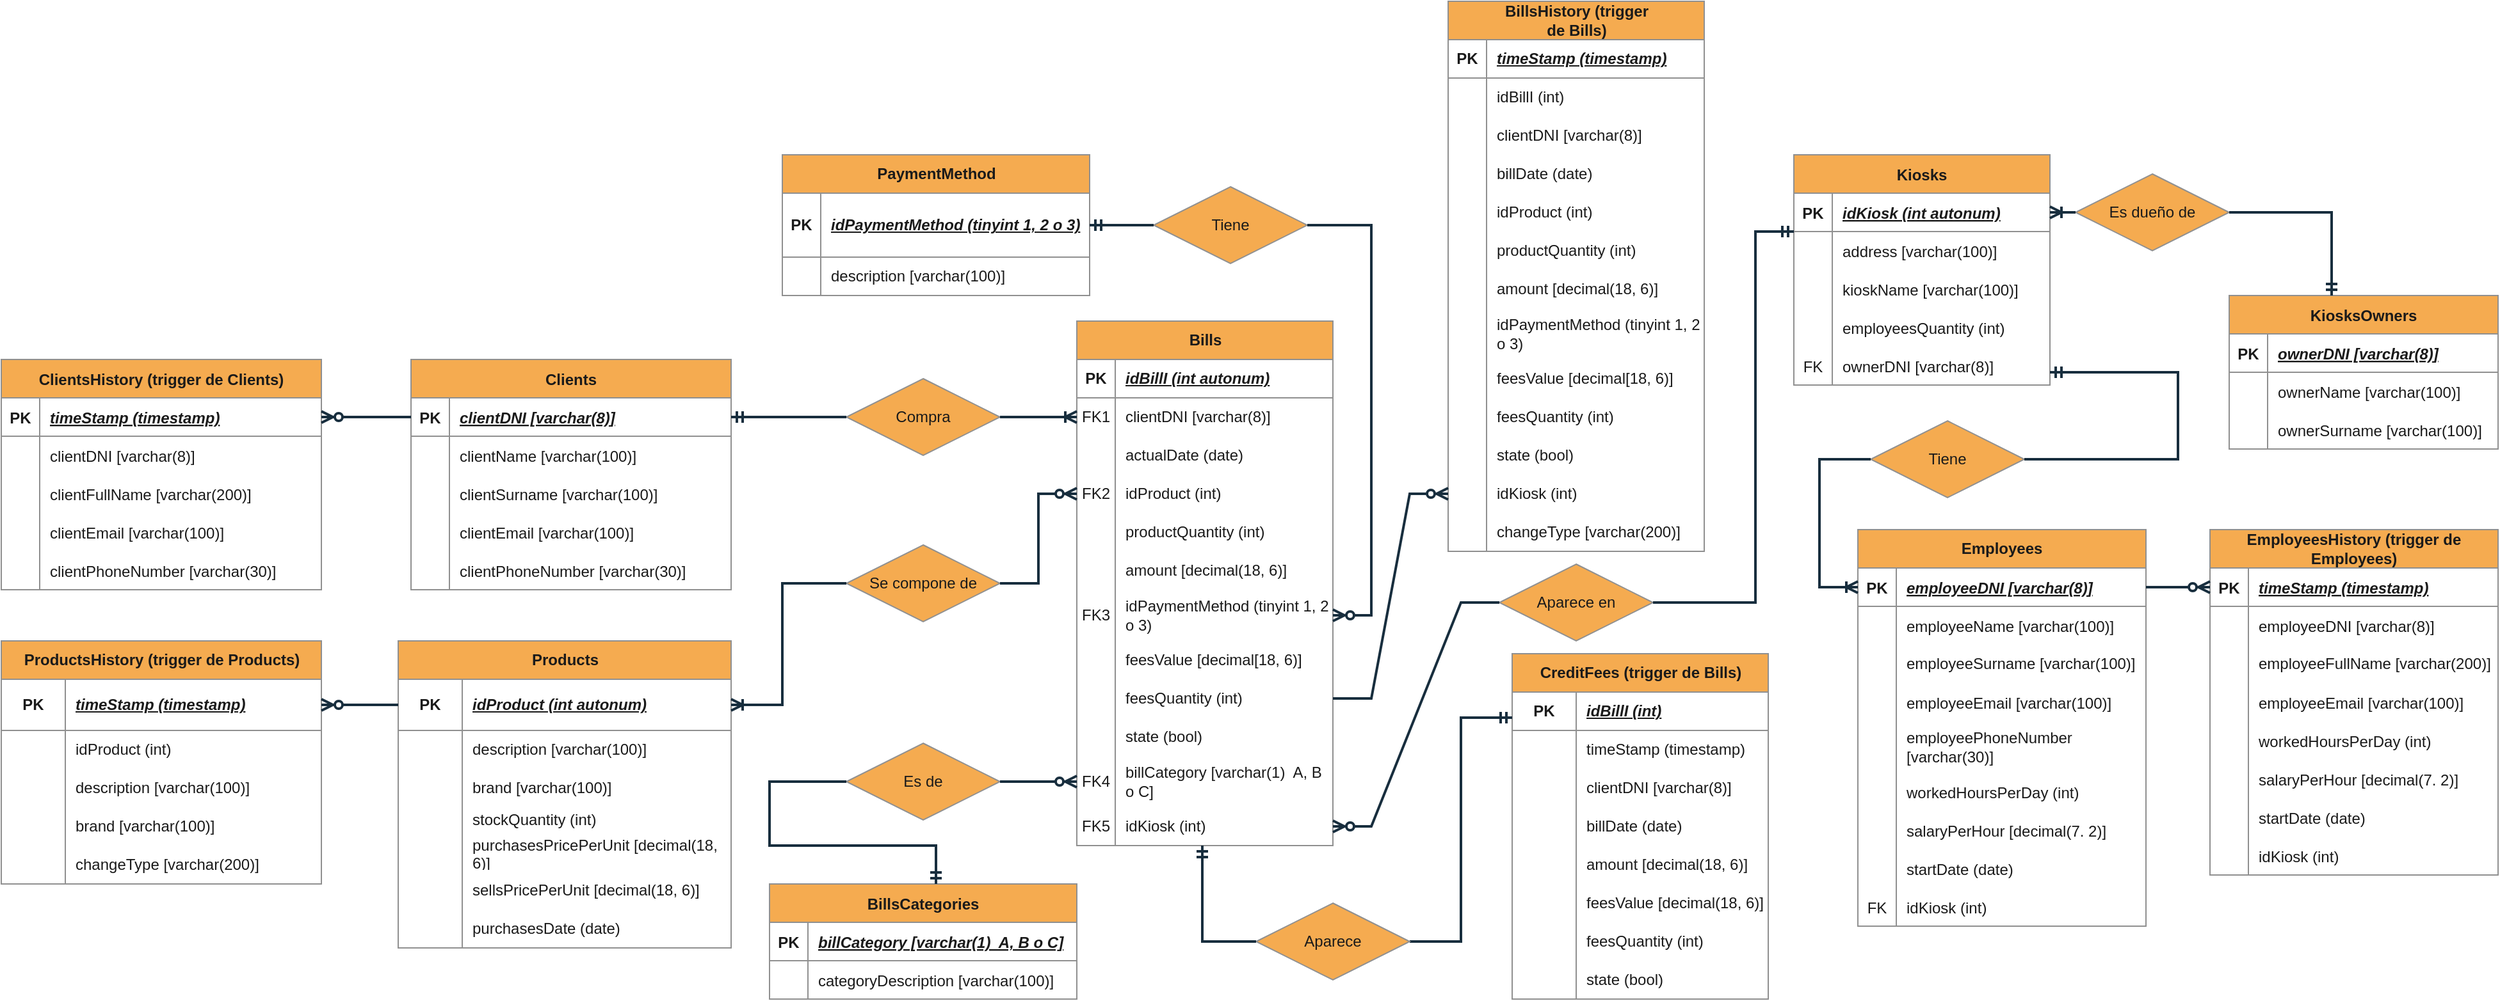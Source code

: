 <mxfile version="24.3.1" type="device">
  <diagram id="R2lEEEUBdFMjLlhIrx00" name="Page-1">
    <mxGraphModel dx="2917" dy="808" grid="1" gridSize="10" guides="1" tooltips="1" connect="1" arrows="1" fold="1" page="1" pageScale="1" pageWidth="850" pageHeight="1100" math="0" shadow="0" extFonts="Permanent Marker^https://fonts.googleapis.com/css?family=Permanent+Marker">
      <root>
        <mxCell id="0" />
        <mxCell id="1" parent="0" />
        <mxCell id="C-vyLk0tnHw3VtMMgP7b-13" value="Clients" style="shape=table;startSize=30;container=1;collapsible=1;childLayout=tableLayout;fixedRows=1;rowLines=0;fontStyle=1;align=center;resizeLast=1;labelBackgroundColor=none;fillColor=#F5AB50;strokeColor=#909090;fontColor=#1A1A1A;" parent="1" vertex="1">
          <mxGeometry x="-80" y="300" width="250" height="180" as="geometry" />
        </mxCell>
        <mxCell id="C-vyLk0tnHw3VtMMgP7b-14" value="" style="shape=partialRectangle;collapsible=0;dropTarget=0;pointerEvents=0;fillColor=none;points=[[0,0.5],[1,0.5]];portConstraint=eastwest;top=0;left=0;right=0;bottom=1;labelBackgroundColor=none;strokeColor=#909090;fontColor=#1A1A1A;" parent="C-vyLk0tnHw3VtMMgP7b-13" vertex="1">
          <mxGeometry y="30" width="250" height="30" as="geometry" />
        </mxCell>
        <mxCell id="C-vyLk0tnHw3VtMMgP7b-15" value="PK" style="shape=partialRectangle;overflow=hidden;connectable=0;fillColor=none;top=0;left=0;bottom=0;right=0;fontStyle=1;labelBackgroundColor=none;strokeColor=#909090;fontColor=#1A1A1A;" parent="C-vyLk0tnHw3VtMMgP7b-14" vertex="1">
          <mxGeometry width="30" height="30" as="geometry">
            <mxRectangle width="30" height="30" as="alternateBounds" />
          </mxGeometry>
        </mxCell>
        <mxCell id="C-vyLk0tnHw3VtMMgP7b-16" value="clientDNI [varchar(8)]" style="shape=partialRectangle;overflow=hidden;connectable=0;fillColor=none;top=0;left=0;bottom=0;right=0;align=left;spacingLeft=6;fontStyle=7;labelBackgroundColor=none;strokeColor=#909090;fontColor=#1A1A1A;" parent="C-vyLk0tnHw3VtMMgP7b-14" vertex="1">
          <mxGeometry x="30" width="220" height="30" as="geometry">
            <mxRectangle width="220" height="30" as="alternateBounds" />
          </mxGeometry>
        </mxCell>
        <mxCell id="C-vyLk0tnHw3VtMMgP7b-17" value="" style="shape=partialRectangle;collapsible=0;dropTarget=0;pointerEvents=0;fillColor=none;points=[[0,0.5],[1,0.5]];portConstraint=eastwest;top=0;left=0;right=0;bottom=0;labelBackgroundColor=none;strokeColor=#909090;fontColor=#1A1A1A;" parent="C-vyLk0tnHw3VtMMgP7b-13" vertex="1">
          <mxGeometry y="60" width="250" height="30" as="geometry" />
        </mxCell>
        <mxCell id="C-vyLk0tnHw3VtMMgP7b-18" value="" style="shape=partialRectangle;overflow=hidden;connectable=0;fillColor=none;top=0;left=0;bottom=0;right=0;labelBackgroundColor=none;strokeColor=#909090;fontColor=#1A1A1A;" parent="C-vyLk0tnHw3VtMMgP7b-17" vertex="1">
          <mxGeometry width="30" height="30" as="geometry">
            <mxRectangle width="30" height="30" as="alternateBounds" />
          </mxGeometry>
        </mxCell>
        <mxCell id="C-vyLk0tnHw3VtMMgP7b-19" value="clientName [varchar(100)]" style="shape=partialRectangle;overflow=hidden;connectable=0;fillColor=none;top=0;left=0;bottom=0;right=0;align=left;spacingLeft=6;labelBackgroundColor=none;strokeColor=#909090;fontColor=#1A1A1A;" parent="C-vyLk0tnHw3VtMMgP7b-17" vertex="1">
          <mxGeometry x="30" width="220" height="30" as="geometry">
            <mxRectangle width="220" height="30" as="alternateBounds" />
          </mxGeometry>
        </mxCell>
        <mxCell id="C-vyLk0tnHw3VtMMgP7b-20" value="" style="shape=partialRectangle;collapsible=0;dropTarget=0;pointerEvents=0;fillColor=none;points=[[0,0.5],[1,0.5]];portConstraint=eastwest;top=0;left=0;right=0;bottom=0;labelBackgroundColor=none;strokeColor=#909090;fontColor=#1A1A1A;" parent="C-vyLk0tnHw3VtMMgP7b-13" vertex="1">
          <mxGeometry y="90" width="250" height="30" as="geometry" />
        </mxCell>
        <mxCell id="C-vyLk0tnHw3VtMMgP7b-21" value="" style="shape=partialRectangle;overflow=hidden;connectable=0;fillColor=none;top=0;left=0;bottom=0;right=0;labelBackgroundColor=none;strokeColor=#909090;fontColor=#1A1A1A;" parent="C-vyLk0tnHw3VtMMgP7b-20" vertex="1">
          <mxGeometry width="30" height="30" as="geometry">
            <mxRectangle width="30" height="30" as="alternateBounds" />
          </mxGeometry>
        </mxCell>
        <mxCell id="C-vyLk0tnHw3VtMMgP7b-22" value="clientSurname [varchar(100)]" style="shape=partialRectangle;overflow=hidden;connectable=0;fillColor=none;top=0;left=0;bottom=0;right=0;align=left;spacingLeft=6;labelBackgroundColor=none;strokeColor=#909090;fontColor=#1A1A1A;" parent="C-vyLk0tnHw3VtMMgP7b-20" vertex="1">
          <mxGeometry x="30" width="220" height="30" as="geometry">
            <mxRectangle width="220" height="30" as="alternateBounds" />
          </mxGeometry>
        </mxCell>
        <mxCell id="3d8fh-lY7dVzO-N4lPHw-1" value="" style="shape=partialRectangle;collapsible=0;dropTarget=0;pointerEvents=0;fillColor=none;points=[[0,0.5],[1,0.5]];portConstraint=eastwest;top=0;left=0;right=0;bottom=0;labelBackgroundColor=none;strokeColor=#909090;fontColor=#1A1A1A;" parent="C-vyLk0tnHw3VtMMgP7b-13" vertex="1">
          <mxGeometry y="120" width="250" height="30" as="geometry" />
        </mxCell>
        <mxCell id="3d8fh-lY7dVzO-N4lPHw-2" value="" style="shape=partialRectangle;overflow=hidden;connectable=0;fillColor=none;top=0;left=0;bottom=0;right=0;labelBackgroundColor=none;strokeColor=#909090;fontColor=#1A1A1A;" parent="3d8fh-lY7dVzO-N4lPHw-1" vertex="1">
          <mxGeometry width="30" height="30" as="geometry">
            <mxRectangle width="30" height="30" as="alternateBounds" />
          </mxGeometry>
        </mxCell>
        <mxCell id="3d8fh-lY7dVzO-N4lPHw-3" value="clientEmail [varchar(100)]" style="shape=partialRectangle;overflow=hidden;connectable=0;fillColor=none;top=0;left=0;bottom=0;right=0;align=left;spacingLeft=6;labelBackgroundColor=none;strokeColor=#909090;fontColor=#1A1A1A;" parent="3d8fh-lY7dVzO-N4lPHw-1" vertex="1">
          <mxGeometry x="30" width="220" height="30" as="geometry">
            <mxRectangle width="220" height="30" as="alternateBounds" />
          </mxGeometry>
        </mxCell>
        <mxCell id="3d8fh-lY7dVzO-N4lPHw-4" value="" style="shape=partialRectangle;collapsible=0;dropTarget=0;pointerEvents=0;fillColor=none;points=[[0,0.5],[1,0.5]];portConstraint=eastwest;top=0;left=0;right=0;bottom=0;labelBackgroundColor=none;strokeColor=#909090;fontColor=#1A1A1A;" parent="C-vyLk0tnHw3VtMMgP7b-13" vertex="1">
          <mxGeometry y="150" width="250" height="30" as="geometry" />
        </mxCell>
        <mxCell id="3d8fh-lY7dVzO-N4lPHw-5" value="" style="shape=partialRectangle;overflow=hidden;connectable=0;fillColor=none;top=0;left=0;bottom=0;right=0;labelBackgroundColor=none;strokeColor=#909090;fontColor=#1A1A1A;" parent="3d8fh-lY7dVzO-N4lPHw-4" vertex="1">
          <mxGeometry width="30" height="30" as="geometry">
            <mxRectangle width="30" height="30" as="alternateBounds" />
          </mxGeometry>
        </mxCell>
        <mxCell id="3d8fh-lY7dVzO-N4lPHw-6" value="clientPhoneNumber [varchar(30)]" style="shape=partialRectangle;overflow=hidden;connectable=0;fillColor=none;top=0;left=0;bottom=0;right=0;align=left;spacingLeft=6;labelBackgroundColor=none;strokeColor=#909090;fontColor=#1A1A1A;" parent="3d8fh-lY7dVzO-N4lPHw-4" vertex="1">
          <mxGeometry x="30" width="220" height="30" as="geometry">
            <mxRectangle width="220" height="30" as="alternateBounds" />
          </mxGeometry>
        </mxCell>
        <mxCell id="C-vyLk0tnHw3VtMMgP7b-23" value="Kiosks" style="shape=table;startSize=30;container=1;collapsible=1;childLayout=tableLayout;fixedRows=1;rowLines=0;fontStyle=1;align=center;resizeLast=1;labelBackgroundColor=none;fillColor=#F5AB50;strokeColor=#909090;fontColor=#1A1A1A;" parent="1" vertex="1">
          <mxGeometry x="1000" y="140" width="200" height="180" as="geometry" />
        </mxCell>
        <mxCell id="C-vyLk0tnHw3VtMMgP7b-24" value="" style="shape=partialRectangle;collapsible=0;dropTarget=0;pointerEvents=0;fillColor=none;points=[[0,0.5],[1,0.5]];portConstraint=eastwest;top=0;left=0;right=0;bottom=1;labelBackgroundColor=none;strokeColor=#909090;fontColor=#1A1A1A;" parent="C-vyLk0tnHw3VtMMgP7b-23" vertex="1">
          <mxGeometry y="30" width="200" height="30" as="geometry" />
        </mxCell>
        <mxCell id="C-vyLk0tnHw3VtMMgP7b-25" value="PK" style="shape=partialRectangle;overflow=hidden;connectable=0;fillColor=none;top=0;left=0;bottom=0;right=0;fontStyle=1;labelBackgroundColor=none;strokeColor=#909090;fontColor=#1A1A1A;" parent="C-vyLk0tnHw3VtMMgP7b-24" vertex="1">
          <mxGeometry width="30" height="30" as="geometry">
            <mxRectangle width="30" height="30" as="alternateBounds" />
          </mxGeometry>
        </mxCell>
        <mxCell id="C-vyLk0tnHw3VtMMgP7b-26" value="idKiosk (int autonum)" style="shape=partialRectangle;overflow=hidden;connectable=0;fillColor=none;top=0;left=0;bottom=0;right=0;align=left;spacingLeft=6;fontStyle=7;labelBackgroundColor=none;strokeColor=#909090;fontColor=#1A1A1A;" parent="C-vyLk0tnHw3VtMMgP7b-24" vertex="1">
          <mxGeometry x="30" width="170" height="30" as="geometry">
            <mxRectangle width="170" height="30" as="alternateBounds" />
          </mxGeometry>
        </mxCell>
        <mxCell id="C-vyLk0tnHw3VtMMgP7b-27" value="" style="shape=partialRectangle;collapsible=0;dropTarget=0;pointerEvents=0;fillColor=none;points=[[0,0.5],[1,0.5]];portConstraint=eastwest;top=0;left=0;right=0;bottom=0;labelBackgroundColor=none;strokeColor=#909090;fontColor=#1A1A1A;" parent="C-vyLk0tnHw3VtMMgP7b-23" vertex="1">
          <mxGeometry y="60" width="200" height="30" as="geometry" />
        </mxCell>
        <mxCell id="C-vyLk0tnHw3VtMMgP7b-28" value="" style="shape=partialRectangle;overflow=hidden;connectable=0;fillColor=none;top=0;left=0;bottom=0;right=0;labelBackgroundColor=none;strokeColor=#909090;fontColor=#1A1A1A;" parent="C-vyLk0tnHw3VtMMgP7b-27" vertex="1">
          <mxGeometry width="30" height="30" as="geometry">
            <mxRectangle width="30" height="30" as="alternateBounds" />
          </mxGeometry>
        </mxCell>
        <mxCell id="C-vyLk0tnHw3VtMMgP7b-29" value="address [varchar(100)]" style="shape=partialRectangle;overflow=hidden;connectable=0;fillColor=none;top=0;left=0;bottom=0;right=0;align=left;spacingLeft=6;labelBackgroundColor=none;strokeColor=#909090;fontColor=#1A1A1A;" parent="C-vyLk0tnHw3VtMMgP7b-27" vertex="1">
          <mxGeometry x="30" width="170" height="30" as="geometry">
            <mxRectangle width="170" height="30" as="alternateBounds" />
          </mxGeometry>
        </mxCell>
        <mxCell id="3d8fh-lY7dVzO-N4lPHw-13" value="" style="shape=partialRectangle;collapsible=0;dropTarget=0;pointerEvents=0;fillColor=none;points=[[0,0.5],[1,0.5]];portConstraint=eastwest;top=0;left=0;right=0;bottom=0;labelBackgroundColor=none;strokeColor=#909090;fontColor=#1A1A1A;" parent="C-vyLk0tnHw3VtMMgP7b-23" vertex="1">
          <mxGeometry y="90" width="200" height="30" as="geometry" />
        </mxCell>
        <mxCell id="3d8fh-lY7dVzO-N4lPHw-14" value="" style="shape=partialRectangle;overflow=hidden;connectable=0;fillColor=none;top=0;left=0;bottom=0;right=0;labelBackgroundColor=none;strokeColor=#909090;fontColor=#1A1A1A;" parent="3d8fh-lY7dVzO-N4lPHw-13" vertex="1">
          <mxGeometry width="30" height="30" as="geometry">
            <mxRectangle width="30" height="30" as="alternateBounds" />
          </mxGeometry>
        </mxCell>
        <mxCell id="3d8fh-lY7dVzO-N4lPHw-15" value="kioskName [varchar(100)]" style="shape=partialRectangle;overflow=hidden;connectable=0;fillColor=none;top=0;left=0;bottom=0;right=0;align=left;spacingLeft=6;labelBackgroundColor=none;strokeColor=#909090;fontColor=#1A1A1A;" parent="3d8fh-lY7dVzO-N4lPHw-13" vertex="1">
          <mxGeometry x="30" width="170" height="30" as="geometry">
            <mxRectangle width="170" height="30" as="alternateBounds" />
          </mxGeometry>
        </mxCell>
        <mxCell id="3d8fh-lY7dVzO-N4lPHw-16" value="" style="shape=partialRectangle;collapsible=0;dropTarget=0;pointerEvents=0;fillColor=none;points=[[0,0.5],[1,0.5]];portConstraint=eastwest;top=0;left=0;right=0;bottom=0;labelBackgroundColor=none;strokeColor=#909090;fontColor=#1A1A1A;" parent="C-vyLk0tnHw3VtMMgP7b-23" vertex="1">
          <mxGeometry y="120" width="200" height="30" as="geometry" />
        </mxCell>
        <mxCell id="3d8fh-lY7dVzO-N4lPHw-17" value="" style="shape=partialRectangle;overflow=hidden;connectable=0;fillColor=none;top=0;left=0;bottom=0;right=0;labelBackgroundColor=none;strokeColor=#909090;fontColor=#1A1A1A;" parent="3d8fh-lY7dVzO-N4lPHw-16" vertex="1">
          <mxGeometry width="30" height="30" as="geometry">
            <mxRectangle width="30" height="30" as="alternateBounds" />
          </mxGeometry>
        </mxCell>
        <mxCell id="3d8fh-lY7dVzO-N4lPHw-18" value="employeesQuantity (int)" style="shape=partialRectangle;overflow=hidden;connectable=0;fillColor=none;top=0;left=0;bottom=0;right=0;align=left;spacingLeft=6;labelBackgroundColor=none;strokeColor=#909090;fontColor=#1A1A1A;" parent="3d8fh-lY7dVzO-N4lPHw-16" vertex="1">
          <mxGeometry x="30" width="170" height="30" as="geometry">
            <mxRectangle width="170" height="30" as="alternateBounds" />
          </mxGeometry>
        </mxCell>
        <mxCell id="3d8fh-lY7dVzO-N4lPHw-19" value="" style="shape=partialRectangle;collapsible=0;dropTarget=0;pointerEvents=0;fillColor=none;points=[[0,0.5],[1,0.5]];portConstraint=eastwest;top=0;left=0;right=0;bottom=0;labelBackgroundColor=none;strokeColor=#909090;fontColor=#1A1A1A;" parent="C-vyLk0tnHw3VtMMgP7b-23" vertex="1">
          <mxGeometry y="150" width="200" height="30" as="geometry" />
        </mxCell>
        <mxCell id="3d8fh-lY7dVzO-N4lPHw-20" value="FK" style="shape=partialRectangle;overflow=hidden;connectable=0;fillColor=none;top=0;left=0;bottom=0;right=0;labelBackgroundColor=none;strokeColor=#909090;fontColor=#1A1A1A;" parent="3d8fh-lY7dVzO-N4lPHw-19" vertex="1">
          <mxGeometry width="30" height="30" as="geometry">
            <mxRectangle width="30" height="30" as="alternateBounds" />
          </mxGeometry>
        </mxCell>
        <mxCell id="3d8fh-lY7dVzO-N4lPHw-21" value="ownerDNI [varchar(8)]" style="shape=partialRectangle;overflow=hidden;connectable=0;fillColor=none;top=0;left=0;bottom=0;right=0;align=left;spacingLeft=6;labelBackgroundColor=none;strokeColor=#909090;fontColor=#1A1A1A;" parent="3d8fh-lY7dVzO-N4lPHw-19" vertex="1">
          <mxGeometry x="30" width="170" height="30" as="geometry">
            <mxRectangle width="170" height="30" as="alternateBounds" />
          </mxGeometry>
        </mxCell>
        <mxCell id="F_QbhRVSEzy0fwVK2TZl-1" value="Bills" style="shape=table;startSize=30;container=1;collapsible=1;childLayout=tableLayout;fixedRows=1;rowLines=0;fontStyle=1;align=center;resizeLast=1;html=1;labelBackgroundColor=none;fillColor=#F5AB50;strokeColor=#909090;fontColor=#1A1A1A;" parent="1" vertex="1">
          <mxGeometry x="440" y="270" width="200" height="410" as="geometry" />
        </mxCell>
        <mxCell id="F_QbhRVSEzy0fwVK2TZl-2" value="" style="shape=tableRow;horizontal=0;startSize=0;swimlaneHead=0;swimlaneBody=0;fillColor=none;collapsible=0;dropTarget=0;points=[[0,0.5],[1,0.5]];portConstraint=eastwest;top=0;left=0;right=0;bottom=1;labelBackgroundColor=none;strokeColor=#909090;fontColor=#1A1A1A;" parent="F_QbhRVSEzy0fwVK2TZl-1" vertex="1">
          <mxGeometry y="30" width="200" height="30" as="geometry" />
        </mxCell>
        <mxCell id="F_QbhRVSEzy0fwVK2TZl-3" value="PK" style="shape=partialRectangle;connectable=0;fillColor=none;top=0;left=0;bottom=0;right=0;fontStyle=1;overflow=hidden;whiteSpace=wrap;html=1;labelBackgroundColor=none;strokeColor=#909090;fontColor=#1A1A1A;" parent="F_QbhRVSEzy0fwVK2TZl-2" vertex="1">
          <mxGeometry width="30" height="30" as="geometry">
            <mxRectangle width="30" height="30" as="alternateBounds" />
          </mxGeometry>
        </mxCell>
        <mxCell id="F_QbhRVSEzy0fwVK2TZl-4" value="&lt;i style=&quot;&quot;&gt;idBillI (int autonum)&lt;/i&gt;" style="shape=partialRectangle;connectable=0;fillColor=none;top=0;left=0;bottom=0;right=0;align=left;spacingLeft=6;fontStyle=5;overflow=hidden;whiteSpace=wrap;html=1;labelBackgroundColor=none;strokeColor=#909090;fontColor=#1A1A1A;" parent="F_QbhRVSEzy0fwVK2TZl-2" vertex="1">
          <mxGeometry x="30" width="170" height="30" as="geometry">
            <mxRectangle width="170" height="30" as="alternateBounds" />
          </mxGeometry>
        </mxCell>
        <mxCell id="F_QbhRVSEzy0fwVK2TZl-5" value="" style="shape=tableRow;horizontal=0;startSize=0;swimlaneHead=0;swimlaneBody=0;fillColor=none;collapsible=0;dropTarget=0;points=[[0,0.5],[1,0.5]];portConstraint=eastwest;top=0;left=0;right=0;bottom=0;labelBackgroundColor=none;strokeColor=#909090;fontColor=#1A1A1A;" parent="F_QbhRVSEzy0fwVK2TZl-1" vertex="1">
          <mxGeometry y="60" width="200" height="30" as="geometry" />
        </mxCell>
        <mxCell id="F_QbhRVSEzy0fwVK2TZl-6" value="FK1" style="shape=partialRectangle;connectable=0;fillColor=none;top=0;left=0;bottom=0;right=0;editable=1;overflow=hidden;whiteSpace=wrap;html=1;labelBackgroundColor=none;strokeColor=#909090;fontColor=#1A1A1A;" parent="F_QbhRVSEzy0fwVK2TZl-5" vertex="1">
          <mxGeometry width="30" height="30" as="geometry">
            <mxRectangle width="30" height="30" as="alternateBounds" />
          </mxGeometry>
        </mxCell>
        <mxCell id="F_QbhRVSEzy0fwVK2TZl-7" value="clientDNI [varchar(8)]" style="shape=partialRectangle;connectable=0;fillColor=none;top=0;left=0;bottom=0;right=0;align=left;spacingLeft=6;overflow=hidden;whiteSpace=wrap;html=1;labelBackgroundColor=none;strokeColor=#909090;fontColor=#1A1A1A;" parent="F_QbhRVSEzy0fwVK2TZl-5" vertex="1">
          <mxGeometry x="30" width="170" height="30" as="geometry">
            <mxRectangle width="170" height="30" as="alternateBounds" />
          </mxGeometry>
        </mxCell>
        <mxCell id="F_QbhRVSEzy0fwVK2TZl-8" value="" style="shape=tableRow;horizontal=0;startSize=0;swimlaneHead=0;swimlaneBody=0;fillColor=none;collapsible=0;dropTarget=0;points=[[0,0.5],[1,0.5]];portConstraint=eastwest;top=0;left=0;right=0;bottom=0;labelBackgroundColor=none;strokeColor=#909090;fontColor=#1A1A1A;" parent="F_QbhRVSEzy0fwVK2TZl-1" vertex="1">
          <mxGeometry y="90" width="200" height="30" as="geometry" />
        </mxCell>
        <mxCell id="F_QbhRVSEzy0fwVK2TZl-9" value="" style="shape=partialRectangle;connectable=0;fillColor=none;top=0;left=0;bottom=0;right=0;editable=1;overflow=hidden;whiteSpace=wrap;html=1;labelBackgroundColor=none;strokeColor=#909090;fontColor=#1A1A1A;" parent="F_QbhRVSEzy0fwVK2TZl-8" vertex="1">
          <mxGeometry width="30" height="30" as="geometry">
            <mxRectangle width="30" height="30" as="alternateBounds" />
          </mxGeometry>
        </mxCell>
        <mxCell id="F_QbhRVSEzy0fwVK2TZl-10" value="actualDate (date)" style="shape=partialRectangle;connectable=0;fillColor=none;top=0;left=0;bottom=0;right=0;align=left;spacingLeft=6;overflow=hidden;whiteSpace=wrap;html=1;labelBackgroundColor=none;strokeColor=#909090;fontColor=#1A1A1A;" parent="F_QbhRVSEzy0fwVK2TZl-8" vertex="1">
          <mxGeometry x="30" width="170" height="30" as="geometry">
            <mxRectangle width="170" height="30" as="alternateBounds" />
          </mxGeometry>
        </mxCell>
        <mxCell id="F_QbhRVSEzy0fwVK2TZl-11" value="" style="shape=tableRow;horizontal=0;startSize=0;swimlaneHead=0;swimlaneBody=0;fillColor=none;collapsible=0;dropTarget=0;points=[[0,0.5],[1,0.5]];portConstraint=eastwest;top=0;left=0;right=0;bottom=0;labelBackgroundColor=none;strokeColor=#909090;fontColor=#1A1A1A;" parent="F_QbhRVSEzy0fwVK2TZl-1" vertex="1">
          <mxGeometry y="120" width="200" height="30" as="geometry" />
        </mxCell>
        <mxCell id="F_QbhRVSEzy0fwVK2TZl-12" value="FK2" style="shape=partialRectangle;connectable=0;fillColor=none;top=0;left=0;bottom=0;right=0;editable=1;overflow=hidden;whiteSpace=wrap;html=1;labelBackgroundColor=none;strokeColor=#909090;fontColor=#1A1A1A;" parent="F_QbhRVSEzy0fwVK2TZl-11" vertex="1">
          <mxGeometry width="30" height="30" as="geometry">
            <mxRectangle width="30" height="30" as="alternateBounds" />
          </mxGeometry>
        </mxCell>
        <mxCell id="F_QbhRVSEzy0fwVK2TZl-13" value="idProduct (int)" style="shape=partialRectangle;connectable=0;fillColor=none;top=0;left=0;bottom=0;right=0;align=left;spacingLeft=6;overflow=hidden;whiteSpace=wrap;html=1;labelBackgroundColor=none;strokeColor=#909090;fontColor=#1A1A1A;" parent="F_QbhRVSEzy0fwVK2TZl-11" vertex="1">
          <mxGeometry x="30" width="170" height="30" as="geometry">
            <mxRectangle width="170" height="30" as="alternateBounds" />
          </mxGeometry>
        </mxCell>
        <mxCell id="F_QbhRVSEzy0fwVK2TZl-77" value="" style="shape=tableRow;horizontal=0;startSize=0;swimlaneHead=0;swimlaneBody=0;fillColor=none;collapsible=0;dropTarget=0;points=[[0,0.5],[1,0.5]];portConstraint=eastwest;top=0;left=0;right=0;bottom=0;labelBackgroundColor=none;strokeColor=#909090;fontColor=#1A1A1A;" parent="F_QbhRVSEzy0fwVK2TZl-1" vertex="1">
          <mxGeometry y="150" width="200" height="30" as="geometry" />
        </mxCell>
        <mxCell id="F_QbhRVSEzy0fwVK2TZl-78" value="" style="shape=partialRectangle;connectable=0;fillColor=none;top=0;left=0;bottom=0;right=0;editable=1;overflow=hidden;whiteSpace=wrap;html=1;labelBackgroundColor=none;strokeColor=#909090;fontColor=#1A1A1A;" parent="F_QbhRVSEzy0fwVK2TZl-77" vertex="1">
          <mxGeometry width="30" height="30" as="geometry">
            <mxRectangle width="30" height="30" as="alternateBounds" />
          </mxGeometry>
        </mxCell>
        <mxCell id="F_QbhRVSEzy0fwVK2TZl-79" value="productQuantity (int)" style="shape=partialRectangle;connectable=0;fillColor=none;top=0;left=0;bottom=0;right=0;align=left;spacingLeft=6;overflow=hidden;whiteSpace=wrap;html=1;labelBackgroundColor=none;strokeColor=#909090;fontColor=#1A1A1A;" parent="F_QbhRVSEzy0fwVK2TZl-77" vertex="1">
          <mxGeometry x="30" width="170" height="30" as="geometry">
            <mxRectangle width="170" height="30" as="alternateBounds" />
          </mxGeometry>
        </mxCell>
        <mxCell id="F_QbhRVSEzy0fwVK2TZl-40" value="" style="shape=tableRow;horizontal=0;startSize=0;swimlaneHead=0;swimlaneBody=0;fillColor=none;collapsible=0;dropTarget=0;points=[[0,0.5],[1,0.5]];portConstraint=eastwest;top=0;left=0;right=0;bottom=0;labelBackgroundColor=none;strokeColor=#909090;fontColor=#1A1A1A;" parent="F_QbhRVSEzy0fwVK2TZl-1" vertex="1">
          <mxGeometry y="180" width="200" height="30" as="geometry" />
        </mxCell>
        <mxCell id="F_QbhRVSEzy0fwVK2TZl-41" value="&lt;div&gt;&lt;br/&gt;&lt;/div&gt;" style="shape=partialRectangle;connectable=0;fillColor=none;top=0;left=0;bottom=0;right=0;editable=1;overflow=hidden;whiteSpace=wrap;html=1;labelBackgroundColor=none;strokeColor=#909090;fontColor=#1A1A1A;" parent="F_QbhRVSEzy0fwVK2TZl-40" vertex="1">
          <mxGeometry width="30" height="30" as="geometry">
            <mxRectangle width="30" height="30" as="alternateBounds" />
          </mxGeometry>
        </mxCell>
        <mxCell id="F_QbhRVSEzy0fwVK2TZl-42" value="amount [decimal(18, 6)]" style="shape=partialRectangle;connectable=0;fillColor=none;top=0;left=0;bottom=0;right=0;align=left;spacingLeft=6;overflow=hidden;whiteSpace=wrap;html=1;labelBackgroundColor=none;strokeColor=#909090;fontColor=#1A1A1A;" parent="F_QbhRVSEzy0fwVK2TZl-40" vertex="1">
          <mxGeometry x="30" width="170" height="30" as="geometry">
            <mxRectangle width="170" height="30" as="alternateBounds" />
          </mxGeometry>
        </mxCell>
        <mxCell id="F_QbhRVSEzy0fwVK2TZl-43" value="" style="shape=tableRow;horizontal=0;startSize=0;swimlaneHead=0;swimlaneBody=0;fillColor=none;collapsible=0;dropTarget=0;points=[[0,0.5],[1,0.5]];portConstraint=eastwest;top=0;left=0;right=0;bottom=0;labelBackgroundColor=none;strokeColor=#909090;fontColor=#1A1A1A;" parent="F_QbhRVSEzy0fwVK2TZl-1" vertex="1">
          <mxGeometry y="210" width="200" height="40" as="geometry" />
        </mxCell>
        <mxCell id="F_QbhRVSEzy0fwVK2TZl-44" value="&lt;div&gt;FK3&lt;/div&gt;" style="shape=partialRectangle;connectable=0;fillColor=none;top=0;left=0;bottom=0;right=0;editable=1;overflow=hidden;whiteSpace=wrap;html=1;labelBackgroundColor=none;strokeColor=#909090;fontColor=#1A1A1A;" parent="F_QbhRVSEzy0fwVK2TZl-43" vertex="1">
          <mxGeometry width="30" height="40" as="geometry">
            <mxRectangle width="30" height="40" as="alternateBounds" />
          </mxGeometry>
        </mxCell>
        <mxCell id="F_QbhRVSEzy0fwVK2TZl-45" value="idPaymentMethod (tinyint 1, 2 o 3)" style="shape=partialRectangle;connectable=0;fillColor=none;top=0;left=0;bottom=0;right=0;align=left;spacingLeft=6;overflow=hidden;whiteSpace=wrap;html=1;labelBackgroundColor=none;strokeColor=#909090;fontColor=#1A1A1A;" parent="F_QbhRVSEzy0fwVK2TZl-43" vertex="1">
          <mxGeometry x="30" width="170" height="40" as="geometry">
            <mxRectangle width="170" height="40" as="alternateBounds" />
          </mxGeometry>
        </mxCell>
        <mxCell id="vlh2ia4eElfPcAoQSFFQ-23" value="" style="shape=tableRow;horizontal=0;startSize=0;swimlaneHead=0;swimlaneBody=0;fillColor=none;collapsible=0;dropTarget=0;points=[[0,0.5],[1,0.5]];portConstraint=eastwest;top=0;left=0;right=0;bottom=0;labelBackgroundColor=none;strokeColor=#909090;fontColor=#1A1A1A;" parent="F_QbhRVSEzy0fwVK2TZl-1" vertex="1">
          <mxGeometry y="250" width="200" height="30" as="geometry" />
        </mxCell>
        <mxCell id="vlh2ia4eElfPcAoQSFFQ-24" value="" style="shape=partialRectangle;connectable=0;fillColor=none;top=0;left=0;bottom=0;right=0;editable=1;overflow=hidden;whiteSpace=wrap;html=1;labelBackgroundColor=none;strokeColor=#909090;fontColor=#1A1A1A;" parent="vlh2ia4eElfPcAoQSFFQ-23" vertex="1">
          <mxGeometry width="30" height="30" as="geometry">
            <mxRectangle width="30" height="30" as="alternateBounds" />
          </mxGeometry>
        </mxCell>
        <mxCell id="vlh2ia4eElfPcAoQSFFQ-25" value="feesValue [decimal[18, 6)]" style="shape=partialRectangle;connectable=0;fillColor=none;top=0;left=0;bottom=0;right=0;align=left;spacingLeft=6;overflow=hidden;whiteSpace=wrap;html=1;labelBackgroundColor=none;strokeColor=#909090;fontColor=#1A1A1A;" parent="vlh2ia4eElfPcAoQSFFQ-23" vertex="1">
          <mxGeometry x="30" width="170" height="30" as="geometry">
            <mxRectangle width="170" height="30" as="alternateBounds" />
          </mxGeometry>
        </mxCell>
        <mxCell id="vlh2ia4eElfPcAoQSFFQ-26" value="" style="shape=tableRow;horizontal=0;startSize=0;swimlaneHead=0;swimlaneBody=0;fillColor=none;collapsible=0;dropTarget=0;points=[[0,0.5],[1,0.5]];portConstraint=eastwest;top=0;left=0;right=0;bottom=0;labelBackgroundColor=none;strokeColor=#909090;fontColor=#1A1A1A;" parent="F_QbhRVSEzy0fwVK2TZl-1" vertex="1">
          <mxGeometry y="280" width="200" height="30" as="geometry" />
        </mxCell>
        <mxCell id="vlh2ia4eElfPcAoQSFFQ-27" value="" style="shape=partialRectangle;connectable=0;fillColor=none;top=0;left=0;bottom=0;right=0;editable=1;overflow=hidden;whiteSpace=wrap;html=1;labelBackgroundColor=none;strokeColor=#909090;fontColor=#1A1A1A;" parent="vlh2ia4eElfPcAoQSFFQ-26" vertex="1">
          <mxGeometry width="30" height="30" as="geometry">
            <mxRectangle width="30" height="30" as="alternateBounds" />
          </mxGeometry>
        </mxCell>
        <mxCell id="vlh2ia4eElfPcAoQSFFQ-28" value="feesQuantity (int)" style="shape=partialRectangle;connectable=0;fillColor=none;top=0;left=0;bottom=0;right=0;align=left;spacingLeft=6;overflow=hidden;whiteSpace=wrap;html=1;labelBackgroundColor=none;strokeColor=#909090;fontColor=#1A1A1A;" parent="vlh2ia4eElfPcAoQSFFQ-26" vertex="1">
          <mxGeometry x="30" width="170" height="30" as="geometry">
            <mxRectangle width="170" height="30" as="alternateBounds" />
          </mxGeometry>
        </mxCell>
        <mxCell id="F_QbhRVSEzy0fwVK2TZl-31" value="" style="shape=tableRow;horizontal=0;startSize=0;swimlaneHead=0;swimlaneBody=0;fillColor=none;collapsible=0;dropTarget=0;points=[[0,0.5],[1,0.5]];portConstraint=eastwest;top=0;left=0;right=0;bottom=0;labelBackgroundColor=none;strokeColor=#909090;fontColor=#1A1A1A;" parent="F_QbhRVSEzy0fwVK2TZl-1" vertex="1">
          <mxGeometry y="310" width="200" height="30" as="geometry" />
        </mxCell>
        <mxCell id="F_QbhRVSEzy0fwVK2TZl-32" value="&lt;div&gt;&lt;br/&gt;&lt;/div&gt;" style="shape=partialRectangle;connectable=0;fillColor=none;top=0;left=0;bottom=0;right=0;editable=1;overflow=hidden;whiteSpace=wrap;html=1;labelBackgroundColor=none;strokeColor=#909090;fontColor=#1A1A1A;" parent="F_QbhRVSEzy0fwVK2TZl-31" vertex="1">
          <mxGeometry width="30" height="30" as="geometry">
            <mxRectangle width="30" height="30" as="alternateBounds" />
          </mxGeometry>
        </mxCell>
        <mxCell id="F_QbhRVSEzy0fwVK2TZl-33" value="state (bool)" style="shape=partialRectangle;connectable=0;fillColor=none;top=0;left=0;bottom=0;right=0;align=left;spacingLeft=6;overflow=hidden;whiteSpace=wrap;html=1;labelBackgroundColor=none;strokeColor=#909090;fontColor=#1A1A1A;" parent="F_QbhRVSEzy0fwVK2TZl-31" vertex="1">
          <mxGeometry x="30" width="170" height="30" as="geometry">
            <mxRectangle width="170" height="30" as="alternateBounds" />
          </mxGeometry>
        </mxCell>
        <mxCell id="3d8fh-lY7dVzO-N4lPHw-83" value="" style="shape=tableRow;horizontal=0;startSize=0;swimlaneHead=0;swimlaneBody=0;fillColor=none;collapsible=0;dropTarget=0;points=[[0,0.5],[1,0.5]];portConstraint=eastwest;top=0;left=0;right=0;bottom=0;labelBackgroundColor=none;strokeColor=#909090;fontColor=#1A1A1A;" parent="F_QbhRVSEzy0fwVK2TZl-1" vertex="1">
          <mxGeometry y="340" width="200" height="40" as="geometry" />
        </mxCell>
        <mxCell id="3d8fh-lY7dVzO-N4lPHw-84" value="&lt;div&gt;FK4&lt;/div&gt;" style="shape=partialRectangle;connectable=0;fillColor=none;top=0;left=0;bottom=0;right=0;editable=1;overflow=hidden;whiteSpace=wrap;html=1;labelBackgroundColor=none;strokeColor=#909090;fontColor=#1A1A1A;" parent="3d8fh-lY7dVzO-N4lPHw-83" vertex="1">
          <mxGeometry width="30" height="40" as="geometry">
            <mxRectangle width="30" height="40" as="alternateBounds" />
          </mxGeometry>
        </mxCell>
        <mxCell id="3d8fh-lY7dVzO-N4lPHw-85" value="billCategory [varchar(1)&amp;nbsp; A, B o C]" style="shape=partialRectangle;connectable=0;fillColor=none;top=0;left=0;bottom=0;right=0;align=left;spacingLeft=6;overflow=hidden;whiteSpace=wrap;html=1;labelBackgroundColor=none;strokeColor=#909090;fontColor=#1A1A1A;" parent="3d8fh-lY7dVzO-N4lPHw-83" vertex="1">
          <mxGeometry x="30" width="170" height="40" as="geometry">
            <mxRectangle width="170" height="40" as="alternateBounds" />
          </mxGeometry>
        </mxCell>
        <mxCell id="F_QbhRVSEzy0fwVK2TZl-67" value="" style="shape=tableRow;horizontal=0;startSize=0;swimlaneHead=0;swimlaneBody=0;fillColor=none;collapsible=0;dropTarget=0;points=[[0,0.5],[1,0.5]];portConstraint=eastwest;top=0;left=0;right=0;bottom=0;labelBackgroundColor=none;strokeColor=#909090;fontColor=#1A1A1A;" parent="F_QbhRVSEzy0fwVK2TZl-1" vertex="1">
          <mxGeometry y="380" width="200" height="30" as="geometry" />
        </mxCell>
        <mxCell id="F_QbhRVSEzy0fwVK2TZl-68" value="&lt;div&gt;FK5&lt;/div&gt;" style="shape=partialRectangle;connectable=0;fillColor=none;top=0;left=0;bottom=0;right=0;editable=1;overflow=hidden;whiteSpace=wrap;html=1;labelBackgroundColor=none;strokeColor=#909090;fontColor=#1A1A1A;" parent="F_QbhRVSEzy0fwVK2TZl-67" vertex="1">
          <mxGeometry width="30" height="30" as="geometry">
            <mxRectangle width="30" height="30" as="alternateBounds" />
          </mxGeometry>
        </mxCell>
        <mxCell id="F_QbhRVSEzy0fwVK2TZl-69" value="idKiosk (int)" style="shape=partialRectangle;connectable=0;fillColor=none;top=0;left=0;bottom=0;right=0;align=left;spacingLeft=6;overflow=hidden;whiteSpace=wrap;html=1;labelBackgroundColor=none;strokeColor=#909090;fontColor=#1A1A1A;" parent="F_QbhRVSEzy0fwVK2TZl-67" vertex="1">
          <mxGeometry x="30" width="170" height="30" as="geometry">
            <mxRectangle width="170" height="30" as="alternateBounds" />
          </mxGeometry>
        </mxCell>
        <mxCell id="F_QbhRVSEzy0fwVK2TZl-14" value="Products" style="shape=table;startSize=30;container=1;collapsible=1;childLayout=tableLayout;fixedRows=1;rowLines=0;fontStyle=1;align=center;resizeLast=1;html=1;labelBackgroundColor=none;fillColor=#F5AB50;strokeColor=#909090;fontColor=#1A1A1A;" parent="1" vertex="1">
          <mxGeometry x="-90" y="520" width="260" height="240" as="geometry" />
        </mxCell>
        <mxCell id="F_QbhRVSEzy0fwVK2TZl-15" value="" style="shape=tableRow;horizontal=0;startSize=0;swimlaneHead=0;swimlaneBody=0;fillColor=none;collapsible=0;dropTarget=0;points=[[0,0.5],[1,0.5]];portConstraint=eastwest;top=0;left=0;right=0;bottom=1;labelBackgroundColor=none;strokeColor=#909090;fontColor=#1A1A1A;" parent="F_QbhRVSEzy0fwVK2TZl-14" vertex="1">
          <mxGeometry y="30" width="260" height="40" as="geometry" />
        </mxCell>
        <mxCell id="F_QbhRVSEzy0fwVK2TZl-16" value="PK" style="shape=partialRectangle;connectable=0;fillColor=none;top=0;left=0;bottom=0;right=0;fontStyle=1;overflow=hidden;whiteSpace=wrap;html=1;labelBackgroundColor=none;strokeColor=#909090;fontColor=#1A1A1A;" parent="F_QbhRVSEzy0fwVK2TZl-15" vertex="1">
          <mxGeometry width="50" height="40" as="geometry">
            <mxRectangle width="50" height="40" as="alternateBounds" />
          </mxGeometry>
        </mxCell>
        <mxCell id="F_QbhRVSEzy0fwVK2TZl-17" value="&lt;i style=&quot;&quot;&gt;idProduct (int autonum)&lt;/i&gt;" style="shape=partialRectangle;connectable=0;fillColor=none;top=0;left=0;bottom=0;right=0;align=left;spacingLeft=6;fontStyle=5;overflow=hidden;whiteSpace=wrap;html=1;labelBackgroundColor=none;strokeColor=#909090;fontColor=#1A1A1A;" parent="F_QbhRVSEzy0fwVK2TZl-15" vertex="1">
          <mxGeometry x="50" width="210" height="40" as="geometry">
            <mxRectangle width="210" height="40" as="alternateBounds" />
          </mxGeometry>
        </mxCell>
        <mxCell id="AIHbRCqLjXCm7noS_CzI-1" value="" style="shape=tableRow;horizontal=0;startSize=0;swimlaneHead=0;swimlaneBody=0;fillColor=none;collapsible=0;dropTarget=0;points=[[0,0.5],[1,0.5]];portConstraint=eastwest;top=0;left=0;right=0;bottom=0;labelBackgroundColor=none;strokeColor=#909090;fontColor=#1A1A1A;" parent="F_QbhRVSEzy0fwVK2TZl-14" vertex="1">
          <mxGeometry y="70" width="260" height="30" as="geometry" />
        </mxCell>
        <mxCell id="AIHbRCqLjXCm7noS_CzI-2" value="" style="shape=partialRectangle;connectable=0;fillColor=none;top=0;left=0;bottom=0;right=0;editable=1;overflow=hidden;whiteSpace=wrap;html=1;labelBackgroundColor=none;strokeColor=#909090;fontColor=#1A1A1A;" parent="AIHbRCqLjXCm7noS_CzI-1" vertex="1">
          <mxGeometry width="50" height="30" as="geometry">
            <mxRectangle width="50" height="30" as="alternateBounds" />
          </mxGeometry>
        </mxCell>
        <mxCell id="AIHbRCqLjXCm7noS_CzI-3" value="description [varchar(100)]" style="shape=partialRectangle;connectable=0;fillColor=none;top=0;left=0;bottom=0;right=0;align=left;spacingLeft=6;overflow=hidden;whiteSpace=wrap;html=1;labelBackgroundColor=none;strokeColor=#909090;fontColor=#1A1A1A;" parent="AIHbRCqLjXCm7noS_CzI-1" vertex="1">
          <mxGeometry x="50" width="210" height="30" as="geometry">
            <mxRectangle width="210" height="30" as="alternateBounds" />
          </mxGeometry>
        </mxCell>
        <mxCell id="AIHbRCqLjXCm7noS_CzI-20" value="" style="shape=tableRow;horizontal=0;startSize=0;swimlaneHead=0;swimlaneBody=0;fillColor=none;collapsible=0;dropTarget=0;points=[[0,0.5],[1,0.5]];portConstraint=eastwest;top=0;left=0;right=0;bottom=0;labelBackgroundColor=none;strokeColor=#909090;fontColor=#1A1A1A;" parent="F_QbhRVSEzy0fwVK2TZl-14" vertex="1">
          <mxGeometry y="100" width="260" height="30" as="geometry" />
        </mxCell>
        <mxCell id="AIHbRCqLjXCm7noS_CzI-21" value="" style="shape=partialRectangle;connectable=0;fillColor=none;top=0;left=0;bottom=0;right=0;editable=1;overflow=hidden;whiteSpace=wrap;html=1;labelBackgroundColor=none;strokeColor=#909090;fontColor=#1A1A1A;" parent="AIHbRCqLjXCm7noS_CzI-20" vertex="1">
          <mxGeometry width="50" height="30" as="geometry">
            <mxRectangle width="50" height="30" as="alternateBounds" />
          </mxGeometry>
        </mxCell>
        <mxCell id="AIHbRCqLjXCm7noS_CzI-22" value="brand [varchar(100)]" style="shape=partialRectangle;connectable=0;fillColor=none;top=0;left=0;bottom=0;right=0;align=left;spacingLeft=6;overflow=hidden;whiteSpace=wrap;html=1;labelBackgroundColor=none;strokeColor=#909090;fontColor=#1A1A1A;" parent="AIHbRCqLjXCm7noS_CzI-20" vertex="1">
          <mxGeometry x="50" width="210" height="30" as="geometry">
            <mxRectangle width="210" height="30" as="alternateBounds" />
          </mxGeometry>
        </mxCell>
        <mxCell id="F_QbhRVSEzy0fwVK2TZl-18" value="" style="shape=tableRow;horizontal=0;startSize=0;swimlaneHead=0;swimlaneBody=0;fillColor=none;collapsible=0;dropTarget=0;points=[[0,0.5],[1,0.5]];portConstraint=eastwest;top=0;left=0;right=0;bottom=0;labelBackgroundColor=none;strokeColor=#909090;fontColor=#1A1A1A;" parent="F_QbhRVSEzy0fwVK2TZl-14" vertex="1">
          <mxGeometry y="130" width="260" height="20" as="geometry" />
        </mxCell>
        <mxCell id="F_QbhRVSEzy0fwVK2TZl-19" value="" style="shape=partialRectangle;connectable=0;fillColor=none;top=0;left=0;bottom=0;right=0;editable=1;overflow=hidden;whiteSpace=wrap;html=1;labelBackgroundColor=none;strokeColor=#909090;fontColor=#1A1A1A;" parent="F_QbhRVSEzy0fwVK2TZl-18" vertex="1">
          <mxGeometry width="50" height="20" as="geometry">
            <mxRectangle width="50" height="20" as="alternateBounds" />
          </mxGeometry>
        </mxCell>
        <mxCell id="F_QbhRVSEzy0fwVK2TZl-20" value="stockQuantity (int)" style="shape=partialRectangle;connectable=0;fillColor=none;top=0;left=0;bottom=0;right=0;align=left;spacingLeft=6;overflow=hidden;whiteSpace=wrap;html=1;labelBackgroundColor=none;strokeColor=#909090;fontColor=#1A1A1A;" parent="F_QbhRVSEzy0fwVK2TZl-18" vertex="1">
          <mxGeometry x="50" width="210" height="20" as="geometry">
            <mxRectangle width="210" height="20" as="alternateBounds" />
          </mxGeometry>
        </mxCell>
        <mxCell id="F_QbhRVSEzy0fwVK2TZl-21" value="" style="shape=tableRow;horizontal=0;startSize=0;swimlaneHead=0;swimlaneBody=0;fillColor=none;collapsible=0;dropTarget=0;points=[[0,0.5],[1,0.5]];portConstraint=eastwest;top=0;left=0;right=0;bottom=0;labelBackgroundColor=none;strokeColor=#909090;fontColor=#1A1A1A;" parent="F_QbhRVSEzy0fwVK2TZl-14" vertex="1">
          <mxGeometry y="150" width="260" height="30" as="geometry" />
        </mxCell>
        <mxCell id="F_QbhRVSEzy0fwVK2TZl-22" value="" style="shape=partialRectangle;connectable=0;fillColor=none;top=0;left=0;bottom=0;right=0;editable=1;overflow=hidden;whiteSpace=wrap;html=1;labelBackgroundColor=none;strokeColor=#909090;fontColor=#1A1A1A;" parent="F_QbhRVSEzy0fwVK2TZl-21" vertex="1">
          <mxGeometry width="50" height="30" as="geometry">
            <mxRectangle width="50" height="30" as="alternateBounds" />
          </mxGeometry>
        </mxCell>
        <mxCell id="F_QbhRVSEzy0fwVK2TZl-23" value="purchasesPricePerUnit [decimal(18, 6)]" style="shape=partialRectangle;connectable=0;fillColor=none;top=0;left=0;bottom=0;right=0;align=left;spacingLeft=6;overflow=hidden;whiteSpace=wrap;html=1;labelBackgroundColor=none;strokeColor=#909090;fontColor=#1A1A1A;" parent="F_QbhRVSEzy0fwVK2TZl-21" vertex="1">
          <mxGeometry x="50" width="210" height="30" as="geometry">
            <mxRectangle width="210" height="30" as="alternateBounds" />
          </mxGeometry>
        </mxCell>
        <mxCell id="F_QbhRVSEzy0fwVK2TZl-62" value="" style="shape=tableRow;horizontal=0;startSize=0;swimlaneHead=0;swimlaneBody=0;fillColor=none;collapsible=0;dropTarget=0;points=[[0,0.5],[1,0.5]];portConstraint=eastwest;top=0;left=0;right=0;bottom=0;labelBackgroundColor=none;strokeColor=#909090;fontColor=#1A1A1A;" parent="F_QbhRVSEzy0fwVK2TZl-14" vertex="1">
          <mxGeometry y="180" width="260" height="30" as="geometry" />
        </mxCell>
        <mxCell id="F_QbhRVSEzy0fwVK2TZl-63" value="" style="shape=partialRectangle;connectable=0;fillColor=none;top=0;left=0;bottom=0;right=0;editable=1;overflow=hidden;whiteSpace=wrap;html=1;labelBackgroundColor=none;strokeColor=#909090;fontColor=#1A1A1A;" parent="F_QbhRVSEzy0fwVK2TZl-62" vertex="1">
          <mxGeometry width="50" height="30" as="geometry">
            <mxRectangle width="50" height="30" as="alternateBounds" />
          </mxGeometry>
        </mxCell>
        <mxCell id="F_QbhRVSEzy0fwVK2TZl-64" value="sellsPricePerUnit [decimal(18, 6)]&amp;nbsp;" style="shape=partialRectangle;connectable=0;fillColor=none;top=0;left=0;bottom=0;right=0;align=left;spacingLeft=6;overflow=hidden;whiteSpace=wrap;html=1;labelBackgroundColor=none;strokeColor=#909090;fontColor=#1A1A1A;" parent="F_QbhRVSEzy0fwVK2TZl-62" vertex="1">
          <mxGeometry x="50" width="210" height="30" as="geometry">
            <mxRectangle width="210" height="30" as="alternateBounds" />
          </mxGeometry>
        </mxCell>
        <mxCell id="3d8fh-lY7dVzO-N4lPHw-10" value="" style="shape=tableRow;horizontal=0;startSize=0;swimlaneHead=0;swimlaneBody=0;fillColor=none;collapsible=0;dropTarget=0;points=[[0,0.5],[1,0.5]];portConstraint=eastwest;top=0;left=0;right=0;bottom=0;labelBackgroundColor=none;strokeColor=#909090;fontColor=#1A1A1A;" parent="F_QbhRVSEzy0fwVK2TZl-14" vertex="1">
          <mxGeometry y="210" width="260" height="30" as="geometry" />
        </mxCell>
        <mxCell id="3d8fh-lY7dVzO-N4lPHw-11" value="" style="shape=partialRectangle;connectable=0;fillColor=none;top=0;left=0;bottom=0;right=0;editable=1;overflow=hidden;whiteSpace=wrap;html=1;labelBackgroundColor=none;strokeColor=#909090;fontColor=#1A1A1A;" parent="3d8fh-lY7dVzO-N4lPHw-10" vertex="1">
          <mxGeometry width="50" height="30" as="geometry">
            <mxRectangle width="50" height="30" as="alternateBounds" />
          </mxGeometry>
        </mxCell>
        <mxCell id="3d8fh-lY7dVzO-N4lPHw-12" value="purchasesDate (date)" style="shape=partialRectangle;connectable=0;fillColor=none;top=0;left=0;bottom=0;right=0;align=left;spacingLeft=6;overflow=hidden;whiteSpace=wrap;html=1;labelBackgroundColor=none;strokeColor=#909090;fontColor=#1A1A1A;" parent="3d8fh-lY7dVzO-N4lPHw-10" vertex="1">
          <mxGeometry x="50" width="210" height="30" as="geometry">
            <mxRectangle width="210" height="30" as="alternateBounds" />
          </mxGeometry>
        </mxCell>
        <mxCell id="F_QbhRVSEzy0fwVK2TZl-46" value="PaymentMethod" style="shape=table;startSize=30;container=1;collapsible=1;childLayout=tableLayout;fixedRows=1;rowLines=0;fontStyle=1;align=center;resizeLast=1;html=1;labelBackgroundColor=none;fillColor=#F5AB50;strokeColor=#909090;fontColor=#1A1A1A;" parent="1" vertex="1">
          <mxGeometry x="210" y="140" width="240" height="110" as="geometry" />
        </mxCell>
        <mxCell id="F_QbhRVSEzy0fwVK2TZl-47" value="" style="shape=tableRow;horizontal=0;startSize=0;swimlaneHead=0;swimlaneBody=0;fillColor=none;collapsible=0;dropTarget=0;points=[[0,0.5],[1,0.5]];portConstraint=eastwest;top=0;left=0;right=0;bottom=1;labelBackgroundColor=none;strokeColor=#909090;fontColor=#1A1A1A;" parent="F_QbhRVSEzy0fwVK2TZl-46" vertex="1">
          <mxGeometry y="30" width="240" height="50" as="geometry" />
        </mxCell>
        <mxCell id="F_QbhRVSEzy0fwVK2TZl-48" value="PK" style="shape=partialRectangle;connectable=0;fillColor=none;top=0;left=0;bottom=0;right=0;fontStyle=1;overflow=hidden;whiteSpace=wrap;html=1;labelBackgroundColor=none;strokeColor=#909090;fontColor=#1A1A1A;" parent="F_QbhRVSEzy0fwVK2TZl-47" vertex="1">
          <mxGeometry width="30" height="50" as="geometry">
            <mxRectangle width="30" height="50" as="alternateBounds" />
          </mxGeometry>
        </mxCell>
        <mxCell id="F_QbhRVSEzy0fwVK2TZl-49" value="&lt;i&gt;idPaymentMethod (tinyint 1, 2 o 3)&lt;/i&gt;" style="shape=partialRectangle;connectable=0;fillColor=none;top=0;left=0;bottom=0;right=0;align=left;spacingLeft=6;fontStyle=5;overflow=hidden;whiteSpace=wrap;html=1;labelBackgroundColor=none;strokeColor=#909090;fontColor=#1A1A1A;" parent="F_QbhRVSEzy0fwVK2TZl-47" vertex="1">
          <mxGeometry x="30" width="210" height="50" as="geometry">
            <mxRectangle width="210" height="50" as="alternateBounds" />
          </mxGeometry>
        </mxCell>
        <mxCell id="F_QbhRVSEzy0fwVK2TZl-50" value="" style="shape=tableRow;horizontal=0;startSize=0;swimlaneHead=0;swimlaneBody=0;fillColor=none;collapsible=0;dropTarget=0;points=[[0,0.5],[1,0.5]];portConstraint=eastwest;top=0;left=0;right=0;bottom=0;labelBackgroundColor=none;strokeColor=#909090;fontColor=#1A1A1A;" parent="F_QbhRVSEzy0fwVK2TZl-46" vertex="1">
          <mxGeometry y="80" width="240" height="30" as="geometry" />
        </mxCell>
        <mxCell id="F_QbhRVSEzy0fwVK2TZl-51" value="" style="shape=partialRectangle;connectable=0;fillColor=none;top=0;left=0;bottom=0;right=0;editable=1;overflow=hidden;whiteSpace=wrap;html=1;labelBackgroundColor=none;strokeColor=#909090;fontColor=#1A1A1A;" parent="F_QbhRVSEzy0fwVK2TZl-50" vertex="1">
          <mxGeometry width="30" height="30" as="geometry">
            <mxRectangle width="30" height="30" as="alternateBounds" />
          </mxGeometry>
        </mxCell>
        <mxCell id="F_QbhRVSEzy0fwVK2TZl-52" value="description [varchar(100)]" style="shape=partialRectangle;connectable=0;fillColor=none;top=0;left=0;bottom=0;right=0;align=left;spacingLeft=6;overflow=hidden;whiteSpace=wrap;html=1;labelBackgroundColor=none;strokeColor=#909090;fontColor=#1A1A1A;" parent="F_QbhRVSEzy0fwVK2TZl-50" vertex="1">
          <mxGeometry x="30" width="210" height="30" as="geometry">
            <mxRectangle width="210" height="30" as="alternateBounds" />
          </mxGeometry>
        </mxCell>
        <mxCell id="F_QbhRVSEzy0fwVK2TZl-70" value="Aparece en" style="shape=rhombus;perimeter=rhombusPerimeter;whiteSpace=wrap;html=1;align=center;labelBackgroundColor=none;fillColor=#F5AB50;strokeColor=#909090;fontColor=#1A1A1A;" parent="1" vertex="1">
          <mxGeometry x="770" y="460" width="120" height="60" as="geometry" />
        </mxCell>
        <mxCell id="F_QbhRVSEzy0fwVK2TZl-71" value="" style="fontSize=12;html=1;endArrow=ERmandOne;rounded=0;edgeStyle=orthogonalEdgeStyle;strokeWidth=2;labelBackgroundColor=none;strokeColor=#182E3E;fontColor=default;exitX=1;exitY=0.5;exitDx=0;exitDy=0;" parent="1" target="C-vyLk0tnHw3VtMMgP7b-24" edge="1" source="F_QbhRVSEzy0fwVK2TZl-70">
          <mxGeometry width="100" height="100" relative="1" as="geometry">
            <mxPoint x="1000" y="500" as="sourcePoint" />
            <mxPoint x="990" y="220" as="targetPoint" />
            <Array as="points">
              <mxPoint x="970" y="490" />
              <mxPoint x="970" y="200" />
            </Array>
          </mxGeometry>
        </mxCell>
        <mxCell id="F_QbhRVSEzy0fwVK2TZl-72" value="" style="edgeStyle=entityRelationEdgeStyle;fontSize=12;html=1;endArrow=ERzeroToMany;endFill=1;rounded=0;strokeWidth=2;labelBackgroundColor=none;strokeColor=#182E3E;fontColor=default;" parent="1" source="F_QbhRVSEzy0fwVK2TZl-70" edge="1" target="F_QbhRVSEzy0fwVK2TZl-67">
          <mxGeometry width="100" height="100" relative="1" as="geometry">
            <mxPoint x="1520" y="140" as="sourcePoint" />
            <mxPoint x="690" y="665" as="targetPoint" />
            <Array as="points">
              <mxPoint x="1550" y="120" />
              <mxPoint x="780" y="550" />
              <mxPoint x="770" y="680" />
              <mxPoint x="710" y="500" />
              <mxPoint x="730" y="550" />
              <mxPoint x="720" y="550" />
              <mxPoint x="720" y="550" />
              <mxPoint x="1570" y="90" />
              <mxPoint x="1560" y="130" />
            </Array>
          </mxGeometry>
        </mxCell>
        <mxCell id="F_QbhRVSEzy0fwVK2TZl-73" value="Tiene" style="shape=rhombus;perimeter=rhombusPerimeter;whiteSpace=wrap;html=1;align=center;labelBackgroundColor=none;fillColor=#F5AB50;strokeColor=#909090;fontColor=#1A1A1A;" parent="1" vertex="1">
          <mxGeometry x="500" y="165" width="120" height="60" as="geometry" />
        </mxCell>
        <mxCell id="F_QbhRVSEzy0fwVK2TZl-74" value="" style="fontSize=12;html=1;endArrow=ERmandOne;rounded=0;edgeStyle=orthogonalEdgeStyle;strokeWidth=2;labelBackgroundColor=none;strokeColor=#182E3E;fontColor=default;exitX=0;exitY=0.5;exitDx=0;exitDy=0;" parent="1" source="F_QbhRVSEzy0fwVK2TZl-73" target="F_QbhRVSEzy0fwVK2TZl-47" edge="1">
          <mxGeometry width="100" height="100" relative="1" as="geometry">
            <mxPoint x="520" y="195" as="sourcePoint" />
            <mxPoint x="600" y="20" as="targetPoint" />
            <Array as="points" />
          </mxGeometry>
        </mxCell>
        <mxCell id="F_QbhRVSEzy0fwVK2TZl-75" value="" style="edgeStyle=entityRelationEdgeStyle;fontSize=12;html=1;endArrow=ERzeroToMany;endFill=1;rounded=0;strokeWidth=2;labelBackgroundColor=none;strokeColor=#182E3E;fontColor=default;exitX=1;exitY=0.5;exitDx=0;exitDy=0;" parent="1" source="F_QbhRVSEzy0fwVK2TZl-73" target="F_QbhRVSEzy0fwVK2TZl-43" edge="1">
          <mxGeometry width="100" height="100" relative="1" as="geometry">
            <mxPoint x="640" y="190" as="sourcePoint" />
            <mxPoint x="760" y="360" as="targetPoint" />
            <Array as="points">
              <mxPoint x="690" y="600" />
              <mxPoint x="730" y="270" />
              <mxPoint x="680" y="380" />
              <mxPoint x="720" y="520" />
              <mxPoint x="670" y="420" />
              <mxPoint x="660" y="630" />
              <mxPoint x="660" y="630" />
              <mxPoint x="670" y="710" />
              <mxPoint x="680" y="720" />
              <mxPoint x="670" y="570" />
              <mxPoint x="660" y="520" />
              <mxPoint x="720" y="520" />
              <mxPoint x="660" y="430" />
              <mxPoint x="740" y="460" />
              <mxPoint x="660" y="580" />
              <mxPoint x="670" y="570" />
              <mxPoint x="670" y="580" />
              <mxPoint x="670" y="570" />
              <mxPoint x="700" y="600" />
              <mxPoint x="660" y="530" />
              <mxPoint x="660" y="530" />
              <mxPoint x="420" y="600" />
              <mxPoint x="680" y="540" />
              <mxPoint x="680" y="580" />
              <mxPoint x="750" y="540" />
              <mxPoint x="670" y="580" />
              <mxPoint x="700" y="550" />
              <mxPoint x="670" y="580" />
              <mxPoint x="440" y="570" />
            </Array>
          </mxGeometry>
        </mxCell>
        <mxCell id="F_QbhRVSEzy0fwVK2TZl-80" value="Compra" style="shape=rhombus;perimeter=rhombusPerimeter;whiteSpace=wrap;html=1;align=center;labelBackgroundColor=none;fillColor=#F5AB50;strokeColor=#909090;fontColor=#1A1A1A;" parent="1" vertex="1">
          <mxGeometry x="260" y="315" width="120" height="60" as="geometry" />
        </mxCell>
        <mxCell id="F_QbhRVSEzy0fwVK2TZl-81" value="" style="fontSize=12;html=1;endArrow=ERmandOne;rounded=0;edgeStyle=orthogonalEdgeStyle;strokeWidth=2;labelBackgroundColor=none;strokeColor=#182E3E;fontColor=default;exitX=0;exitY=0.5;exitDx=0;exitDy=0;" parent="1" source="F_QbhRVSEzy0fwVK2TZl-80" target="C-vyLk0tnHw3VtMMgP7b-14" edge="1">
          <mxGeometry width="100" height="100" relative="1" as="geometry">
            <mxPoint x="20" y="200" as="sourcePoint" />
            <mxPoint x="940" y="-180" as="targetPoint" />
            <Array as="points">
              <mxPoint x="30" y="345" />
              <mxPoint x="30" y="345" />
            </Array>
          </mxGeometry>
        </mxCell>
        <mxCell id="F_QbhRVSEzy0fwVK2TZl-82" value="" style="edgeStyle=orthogonalEdgeStyle;fontSize=12;html=1;endArrow=ERoneToMany;rounded=0;strokeWidth=2;labelBackgroundColor=none;strokeColor=#182E3E;fontColor=default;exitX=1;exitY=0.5;exitDx=0;exitDy=0;" parent="1" source="F_QbhRVSEzy0fwVK2TZl-80" target="F_QbhRVSEzy0fwVK2TZl-5" edge="1">
          <mxGeometry width="100" height="100" relative="1" as="geometry">
            <mxPoint x="330" y="345" as="sourcePoint" />
            <mxPoint x="370" y="355" as="targetPoint" />
            <Array as="points" />
          </mxGeometry>
        </mxCell>
        <mxCell id="F_QbhRVSEzy0fwVK2TZl-83" value="Se compone de" style="shape=rhombus;perimeter=rhombusPerimeter;whiteSpace=wrap;html=1;align=center;labelBackgroundColor=none;fillColor=#F5AB50;strokeColor=#909090;fontColor=#1A1A1A;" parent="1" vertex="1">
          <mxGeometry x="260" y="445" width="120" height="60" as="geometry" />
        </mxCell>
        <mxCell id="F_QbhRVSEzy0fwVK2TZl-84" value="" style="edgeStyle=entityRelationEdgeStyle;fontSize=12;html=1;endArrow=ERzeroToMany;endFill=1;rounded=0;strokeWidth=2;labelBackgroundColor=none;strokeColor=#182E3E;fontColor=default;exitX=1;exitY=0.5;exitDx=0;exitDy=0;" parent="1" source="F_QbhRVSEzy0fwVK2TZl-83" edge="1" target="F_QbhRVSEzy0fwVK2TZl-11">
          <mxGeometry width="100" height="100" relative="1" as="geometry">
            <mxPoint x="340" y="570" as="sourcePoint" />
            <mxPoint x="400" y="400" as="targetPoint" />
            <Array as="points">
              <mxPoint x="320" y="610" />
              <mxPoint x="410" y="460" />
              <mxPoint x="410" y="460" />
              <mxPoint x="380" y="430" />
              <mxPoint x="360" y="520" />
              <mxPoint x="390" y="490" />
              <mxPoint x="370" y="400" />
              <mxPoint x="320" y="440" />
              <mxPoint x="380" y="380" />
              <mxPoint x="300" y="530" />
              <mxPoint x="330" y="530" />
              <mxPoint x="320" y="480" />
              <mxPoint x="360" y="460" />
              <mxPoint x="320" y="440" />
              <mxPoint x="390" y="480" />
              <mxPoint x="340" y="420" />
              <mxPoint x="420" y="400" />
              <mxPoint x="370" y="450" />
              <mxPoint x="450" y="600" />
              <mxPoint x="450" y="290" />
              <mxPoint x="470" y="570" />
              <mxPoint x="450" y="360" />
              <mxPoint x="440" y="328" />
            </Array>
          </mxGeometry>
        </mxCell>
        <mxCell id="F_QbhRVSEzy0fwVK2TZl-85" value="" style="fontSize=12;html=1;endArrow=ERoneToMany;rounded=0;edgeStyle=orthogonalEdgeStyle;entryX=1;entryY=0.5;entryDx=0;entryDy=0;strokeWidth=2;exitX=0;exitY=0.5;exitDx=0;exitDy=0;labelBackgroundColor=none;strokeColor=#182E3E;fontColor=default;" parent="1" source="F_QbhRVSEzy0fwVK2TZl-83" target="F_QbhRVSEzy0fwVK2TZl-15" edge="1">
          <mxGeometry width="100" height="100" relative="1" as="geometry">
            <mxPoint x="110" y="780" as="sourcePoint" />
            <mxPoint x="50" y="830" as="targetPoint" />
            <Array as="points">
              <mxPoint x="210" y="475" />
              <mxPoint x="210" y="570" />
            </Array>
          </mxGeometry>
        </mxCell>
        <mxCell id="3d8fh-lY7dVzO-N4lPHw-22" value="Es dueño de" style="shape=rhombus;perimeter=rhombusPerimeter;whiteSpace=wrap;html=1;align=center;labelBackgroundColor=none;fillColor=#F5AB50;strokeColor=#909090;fontColor=#1A1A1A;" parent="1" vertex="1">
          <mxGeometry x="1220" y="155" width="120" height="60" as="geometry" />
        </mxCell>
        <mxCell id="3d8fh-lY7dVzO-N4lPHw-23" value="" style="fontSize=12;html=1;endArrow=ERoneToMany;rounded=0;edgeStyle=orthogonalEdgeStyle;strokeWidth=2;labelBackgroundColor=none;strokeColor=#182E3E;fontColor=default;exitX=0;exitY=0.5;exitDx=0;exitDy=0;" parent="1" edge="1" target="C-vyLk0tnHw3VtMMgP7b-24" source="3d8fh-lY7dVzO-N4lPHw-22">
          <mxGeometry width="100" height="100" relative="1" as="geometry">
            <mxPoint x="1300" y="195" as="sourcePoint" />
            <mxPoint x="1550" y="200" as="targetPoint" />
            <Array as="points" />
          </mxGeometry>
        </mxCell>
        <mxCell id="3d8fh-lY7dVzO-N4lPHw-40" value="KiosksOwners" style="shape=table;startSize=30;container=1;collapsible=1;childLayout=tableLayout;fixedRows=1;rowLines=0;fontStyle=1;align=center;resizeLast=1;labelBackgroundColor=none;fillColor=#F5AB50;strokeColor=#909090;fontColor=#1A1A1A;" parent="1" vertex="1">
          <mxGeometry x="1340" y="250" width="210" height="120" as="geometry" />
        </mxCell>
        <mxCell id="3d8fh-lY7dVzO-N4lPHw-41" value="" style="shape=partialRectangle;collapsible=0;dropTarget=0;pointerEvents=0;fillColor=none;points=[[0,0.5],[1,0.5]];portConstraint=eastwest;top=0;left=0;right=0;bottom=1;labelBackgroundColor=none;strokeColor=#909090;fontColor=#1A1A1A;" parent="3d8fh-lY7dVzO-N4lPHw-40" vertex="1">
          <mxGeometry y="30" width="210" height="30" as="geometry" />
        </mxCell>
        <mxCell id="3d8fh-lY7dVzO-N4lPHw-42" value="PK" style="shape=partialRectangle;overflow=hidden;connectable=0;fillColor=none;top=0;left=0;bottom=0;right=0;fontStyle=1;labelBackgroundColor=none;strokeColor=#909090;fontColor=#1A1A1A;" parent="3d8fh-lY7dVzO-N4lPHw-41" vertex="1">
          <mxGeometry width="30" height="30" as="geometry">
            <mxRectangle width="30" height="30" as="alternateBounds" />
          </mxGeometry>
        </mxCell>
        <mxCell id="3d8fh-lY7dVzO-N4lPHw-43" value="ownerDNI [varchar(8)]" style="shape=partialRectangle;overflow=hidden;connectable=0;fillColor=none;top=0;left=0;bottom=0;right=0;align=left;spacingLeft=6;fontStyle=7;labelBackgroundColor=none;strokeColor=#909090;fontColor=#1A1A1A;" parent="3d8fh-lY7dVzO-N4lPHw-41" vertex="1">
          <mxGeometry x="30" width="180" height="30" as="geometry">
            <mxRectangle width="180" height="30" as="alternateBounds" />
          </mxGeometry>
        </mxCell>
        <mxCell id="3d8fh-lY7dVzO-N4lPHw-44" value="" style="shape=partialRectangle;collapsible=0;dropTarget=0;pointerEvents=0;fillColor=none;points=[[0,0.5],[1,0.5]];portConstraint=eastwest;top=0;left=0;right=0;bottom=0;labelBackgroundColor=none;strokeColor=#909090;fontColor=#1A1A1A;" parent="3d8fh-lY7dVzO-N4lPHw-40" vertex="1">
          <mxGeometry y="60" width="210" height="30" as="geometry" />
        </mxCell>
        <mxCell id="3d8fh-lY7dVzO-N4lPHw-45" value="" style="shape=partialRectangle;overflow=hidden;connectable=0;fillColor=none;top=0;left=0;bottom=0;right=0;labelBackgroundColor=none;strokeColor=#909090;fontColor=#1A1A1A;" parent="3d8fh-lY7dVzO-N4lPHw-44" vertex="1">
          <mxGeometry width="30" height="30" as="geometry">
            <mxRectangle width="30" height="30" as="alternateBounds" />
          </mxGeometry>
        </mxCell>
        <mxCell id="3d8fh-lY7dVzO-N4lPHw-46" value="ownerName [varchar(100)]" style="shape=partialRectangle;overflow=hidden;connectable=0;fillColor=none;top=0;left=0;bottom=0;right=0;align=left;spacingLeft=6;labelBackgroundColor=none;strokeColor=#909090;fontColor=#1A1A1A;" parent="3d8fh-lY7dVzO-N4lPHw-44" vertex="1">
          <mxGeometry x="30" width="180" height="30" as="geometry">
            <mxRectangle width="180" height="30" as="alternateBounds" />
          </mxGeometry>
        </mxCell>
        <mxCell id="3d8fh-lY7dVzO-N4lPHw-47" value="" style="shape=partialRectangle;collapsible=0;dropTarget=0;pointerEvents=0;fillColor=none;points=[[0,0.5],[1,0.5]];portConstraint=eastwest;top=0;left=0;right=0;bottom=0;labelBackgroundColor=none;strokeColor=#909090;fontColor=#1A1A1A;" parent="3d8fh-lY7dVzO-N4lPHw-40" vertex="1">
          <mxGeometry y="90" width="210" height="30" as="geometry" />
        </mxCell>
        <mxCell id="3d8fh-lY7dVzO-N4lPHw-48" value="" style="shape=partialRectangle;overflow=hidden;connectable=0;fillColor=none;top=0;left=0;bottom=0;right=0;labelBackgroundColor=none;strokeColor=#909090;fontColor=#1A1A1A;" parent="3d8fh-lY7dVzO-N4lPHw-47" vertex="1">
          <mxGeometry width="30" height="30" as="geometry">
            <mxRectangle width="30" height="30" as="alternateBounds" />
          </mxGeometry>
        </mxCell>
        <mxCell id="3d8fh-lY7dVzO-N4lPHw-49" value="ownerSurname [varchar(100)]" style="shape=partialRectangle;overflow=hidden;connectable=0;fillColor=none;top=0;left=0;bottom=0;right=0;align=left;spacingLeft=6;labelBackgroundColor=none;strokeColor=#909090;fontColor=#1A1A1A;" parent="3d8fh-lY7dVzO-N4lPHw-47" vertex="1">
          <mxGeometry x="30" width="180" height="30" as="geometry">
            <mxRectangle width="180" height="30" as="alternateBounds" />
          </mxGeometry>
        </mxCell>
        <mxCell id="3d8fh-lY7dVzO-N4lPHw-56" value="" style="fontSize=12;html=1;endArrow=ERmandOne;rounded=0;edgeStyle=orthogonalEdgeStyle;exitX=1;exitY=0.5;exitDx=0;exitDy=0;strokeWidth=2;labelBackgroundColor=none;strokeColor=#182E3E;fontColor=default;" parent="1" edge="1" target="3d8fh-lY7dVzO-N4lPHw-40" source="3d8fh-lY7dVzO-N4lPHw-22">
          <mxGeometry width="100" height="100" relative="1" as="geometry">
            <mxPoint x="1855" y="815" as="sourcePoint" />
            <mxPoint x="1470" y="270" as="targetPoint" />
            <Array as="points">
              <mxPoint x="1420" y="185" />
            </Array>
          </mxGeometry>
        </mxCell>
        <mxCell id="3d8fh-lY7dVzO-N4lPHw-58" value="Employees" style="shape=table;startSize=30;container=1;collapsible=1;childLayout=tableLayout;fixedRows=1;rowLines=0;fontStyle=1;align=center;resizeLast=1;labelBackgroundColor=none;fillColor=#F5AB50;strokeColor=#909090;fontColor=#1A1A1A;whiteSpace=wrap;" parent="1" vertex="1">
          <mxGeometry x="1050" y="433" width="225" height="310" as="geometry" />
        </mxCell>
        <mxCell id="3d8fh-lY7dVzO-N4lPHw-59" value="" style="shape=partialRectangle;collapsible=0;dropTarget=0;pointerEvents=0;fillColor=none;points=[[0,0.5],[1,0.5]];portConstraint=eastwest;top=0;left=0;right=0;bottom=1;labelBackgroundColor=none;strokeColor=#909090;fontColor=#1A1A1A;" parent="3d8fh-lY7dVzO-N4lPHw-58" vertex="1">
          <mxGeometry y="30" width="225" height="30" as="geometry" />
        </mxCell>
        <mxCell id="3d8fh-lY7dVzO-N4lPHw-60" value="PK" style="shape=partialRectangle;overflow=hidden;connectable=0;fillColor=none;top=0;left=0;bottom=0;right=0;fontStyle=1;labelBackgroundColor=none;strokeColor=#909090;fontColor=#1A1A1A;" parent="3d8fh-lY7dVzO-N4lPHw-59" vertex="1">
          <mxGeometry width="30" height="30" as="geometry">
            <mxRectangle width="30" height="30" as="alternateBounds" />
          </mxGeometry>
        </mxCell>
        <mxCell id="3d8fh-lY7dVzO-N4lPHw-61" value="employeeDNI [varchar(8)]" style="shape=partialRectangle;overflow=hidden;connectable=0;fillColor=none;top=0;left=0;bottom=0;right=0;align=left;spacingLeft=6;fontStyle=7;labelBackgroundColor=none;strokeColor=#909090;fontColor=#1A1A1A;" parent="3d8fh-lY7dVzO-N4lPHw-59" vertex="1">
          <mxGeometry x="30" width="195" height="30" as="geometry">
            <mxRectangle width="195" height="30" as="alternateBounds" />
          </mxGeometry>
        </mxCell>
        <mxCell id="3d8fh-lY7dVzO-N4lPHw-62" value="" style="shape=partialRectangle;collapsible=0;dropTarget=0;pointerEvents=0;fillColor=none;points=[[0,0.5],[1,0.5]];portConstraint=eastwest;top=0;left=0;right=0;bottom=0;labelBackgroundColor=none;strokeColor=#909090;fontColor=#1A1A1A;" parent="3d8fh-lY7dVzO-N4lPHw-58" vertex="1">
          <mxGeometry y="60" width="225" height="30" as="geometry" />
        </mxCell>
        <mxCell id="3d8fh-lY7dVzO-N4lPHw-63" value="" style="shape=partialRectangle;overflow=hidden;connectable=0;fillColor=none;top=0;left=0;bottom=0;right=0;labelBackgroundColor=none;strokeColor=#909090;fontColor=#1A1A1A;" parent="3d8fh-lY7dVzO-N4lPHw-62" vertex="1">
          <mxGeometry width="30" height="30" as="geometry">
            <mxRectangle width="30" height="30" as="alternateBounds" />
          </mxGeometry>
        </mxCell>
        <mxCell id="3d8fh-lY7dVzO-N4lPHw-64" value="employeeName [varchar(100)]" style="shape=partialRectangle;overflow=hidden;connectable=0;fillColor=none;top=0;left=0;bottom=0;right=0;align=left;spacingLeft=6;labelBackgroundColor=none;strokeColor=#909090;fontColor=#1A1A1A;" parent="3d8fh-lY7dVzO-N4lPHw-62" vertex="1">
          <mxGeometry x="30" width="195" height="30" as="geometry">
            <mxRectangle width="195" height="30" as="alternateBounds" />
          </mxGeometry>
        </mxCell>
        <mxCell id="3d8fh-lY7dVzO-N4lPHw-65" value="" style="shape=partialRectangle;collapsible=0;dropTarget=0;pointerEvents=0;fillColor=none;points=[[0,0.5],[1,0.5]];portConstraint=eastwest;top=0;left=0;right=0;bottom=0;labelBackgroundColor=none;strokeColor=#909090;fontColor=#1A1A1A;" parent="3d8fh-lY7dVzO-N4lPHw-58" vertex="1">
          <mxGeometry y="90" width="225" height="30" as="geometry" />
        </mxCell>
        <mxCell id="3d8fh-lY7dVzO-N4lPHw-66" value="" style="shape=partialRectangle;overflow=hidden;connectable=0;fillColor=none;top=0;left=0;bottom=0;right=0;labelBackgroundColor=none;strokeColor=#909090;fontColor=#1A1A1A;" parent="3d8fh-lY7dVzO-N4lPHw-65" vertex="1">
          <mxGeometry width="30" height="30" as="geometry">
            <mxRectangle width="30" height="30" as="alternateBounds" />
          </mxGeometry>
        </mxCell>
        <mxCell id="3d8fh-lY7dVzO-N4lPHw-67" value="employeeSurname [varchar(100)]" style="shape=partialRectangle;overflow=hidden;connectable=0;fillColor=none;top=0;left=0;bottom=0;right=0;align=left;spacingLeft=6;labelBackgroundColor=none;strokeColor=#909090;fontColor=#1A1A1A;whiteSpace=wrap;" parent="3d8fh-lY7dVzO-N4lPHw-65" vertex="1">
          <mxGeometry x="30" width="195" height="30" as="geometry">
            <mxRectangle width="195" height="30" as="alternateBounds" />
          </mxGeometry>
        </mxCell>
        <mxCell id="3d8fh-lY7dVzO-N4lPHw-68" value="" style="shape=partialRectangle;collapsible=0;dropTarget=0;pointerEvents=0;fillColor=none;points=[[0,0.5],[1,0.5]];portConstraint=eastwest;top=0;left=0;right=0;bottom=0;labelBackgroundColor=none;strokeColor=#909090;fontColor=#1A1A1A;" parent="3d8fh-lY7dVzO-N4lPHw-58" vertex="1">
          <mxGeometry y="120" width="225" height="30" as="geometry" />
        </mxCell>
        <mxCell id="3d8fh-lY7dVzO-N4lPHw-69" value="" style="shape=partialRectangle;overflow=hidden;connectable=0;fillColor=none;top=0;left=0;bottom=0;right=0;labelBackgroundColor=none;strokeColor=#909090;fontColor=#1A1A1A;" parent="3d8fh-lY7dVzO-N4lPHw-68" vertex="1">
          <mxGeometry width="30" height="30" as="geometry">
            <mxRectangle width="30" height="30" as="alternateBounds" />
          </mxGeometry>
        </mxCell>
        <mxCell id="3d8fh-lY7dVzO-N4lPHw-70" value="employeeEmail [varchar(100)]" style="shape=partialRectangle;overflow=hidden;connectable=0;fillColor=none;top=0;left=0;bottom=0;right=0;align=left;spacingLeft=6;labelBackgroundColor=none;strokeColor=#909090;fontColor=#1A1A1A;" parent="3d8fh-lY7dVzO-N4lPHw-68" vertex="1">
          <mxGeometry x="30" width="195" height="30" as="geometry">
            <mxRectangle width="195" height="30" as="alternateBounds" />
          </mxGeometry>
        </mxCell>
        <mxCell id="3d8fh-lY7dVzO-N4lPHw-71" value="" style="shape=partialRectangle;collapsible=0;dropTarget=0;pointerEvents=0;fillColor=none;points=[[0,0.5],[1,0.5]];portConstraint=eastwest;top=0;left=0;right=0;bottom=0;labelBackgroundColor=none;strokeColor=#909090;fontColor=#1A1A1A;" parent="3d8fh-lY7dVzO-N4lPHw-58" vertex="1">
          <mxGeometry y="150" width="225" height="40" as="geometry" />
        </mxCell>
        <mxCell id="3d8fh-lY7dVzO-N4lPHw-72" value="" style="shape=partialRectangle;overflow=hidden;connectable=0;fillColor=none;top=0;left=0;bottom=0;right=0;labelBackgroundColor=none;strokeColor=#909090;fontColor=#1A1A1A;" parent="3d8fh-lY7dVzO-N4lPHw-71" vertex="1">
          <mxGeometry width="30" height="40" as="geometry">
            <mxRectangle width="30" height="40" as="alternateBounds" />
          </mxGeometry>
        </mxCell>
        <mxCell id="3d8fh-lY7dVzO-N4lPHw-73" value="employeePhoneNumber [varchar(30)]" style="shape=partialRectangle;overflow=hidden;connectable=0;fillColor=none;top=0;left=0;bottom=0;right=0;align=left;spacingLeft=6;verticalAlign=middle;fontColor=#1A1A1A;labelBackgroundColor=none;strokeColor=#909090;whiteSpace=wrap;" parent="3d8fh-lY7dVzO-N4lPHw-71" vertex="1">
          <mxGeometry x="30" width="195" height="40" as="geometry">
            <mxRectangle width="195" height="40" as="alternateBounds" />
          </mxGeometry>
        </mxCell>
        <mxCell id="3d8fh-lY7dVzO-N4lPHw-74" value="" style="shape=partialRectangle;collapsible=0;dropTarget=0;pointerEvents=0;fillColor=none;points=[[0,0.5],[1,0.5]];portConstraint=eastwest;top=0;left=0;right=0;bottom=0;labelBackgroundColor=none;strokeColor=#909090;fontColor=#1A1A1A;" parent="3d8fh-lY7dVzO-N4lPHw-58" vertex="1">
          <mxGeometry y="190" width="225" height="30" as="geometry" />
        </mxCell>
        <mxCell id="3d8fh-lY7dVzO-N4lPHw-75" value="" style="shape=partialRectangle;overflow=hidden;connectable=0;fillColor=none;top=0;left=0;bottom=0;right=0;labelBackgroundColor=none;strokeColor=#909090;fontColor=#1A1A1A;" parent="3d8fh-lY7dVzO-N4lPHw-74" vertex="1">
          <mxGeometry width="30" height="30" as="geometry">
            <mxRectangle width="30" height="30" as="alternateBounds" />
          </mxGeometry>
        </mxCell>
        <mxCell id="3d8fh-lY7dVzO-N4lPHw-76" value="workedHoursPerDay (int)" style="shape=partialRectangle;overflow=hidden;connectable=0;fillColor=none;top=0;left=0;bottom=0;right=0;align=left;spacingLeft=6;labelBackgroundColor=none;strokeColor=#909090;fontColor=#1A1A1A;" parent="3d8fh-lY7dVzO-N4lPHw-74" vertex="1">
          <mxGeometry x="30" width="195" height="30" as="geometry">
            <mxRectangle width="195" height="30" as="alternateBounds" />
          </mxGeometry>
        </mxCell>
        <mxCell id="3d8fh-lY7dVzO-N4lPHw-77" value="" style="shape=partialRectangle;collapsible=0;dropTarget=0;pointerEvents=0;fillColor=none;points=[[0,0.5],[1,0.5]];portConstraint=eastwest;top=0;left=0;right=0;bottom=0;labelBackgroundColor=none;strokeColor=#909090;fontColor=#1A1A1A;" parent="3d8fh-lY7dVzO-N4lPHw-58" vertex="1">
          <mxGeometry y="220" width="225" height="30" as="geometry" />
        </mxCell>
        <mxCell id="3d8fh-lY7dVzO-N4lPHw-78" value="" style="shape=partialRectangle;overflow=hidden;connectable=0;fillColor=none;top=0;left=0;bottom=0;right=0;labelBackgroundColor=none;strokeColor=#909090;fontColor=#1A1A1A;" parent="3d8fh-lY7dVzO-N4lPHw-77" vertex="1">
          <mxGeometry width="30" height="30" as="geometry">
            <mxRectangle width="30" height="30" as="alternateBounds" />
          </mxGeometry>
        </mxCell>
        <mxCell id="3d8fh-lY7dVzO-N4lPHw-79" value="salaryPerHour [decimal(7. 2)]" style="shape=partialRectangle;overflow=hidden;connectable=0;fillColor=none;top=0;left=0;bottom=0;right=0;align=left;spacingLeft=6;labelBackgroundColor=none;strokeColor=#909090;fontColor=#1A1A1A;" parent="3d8fh-lY7dVzO-N4lPHw-77" vertex="1">
          <mxGeometry x="30" width="195" height="30" as="geometry">
            <mxRectangle width="195" height="30" as="alternateBounds" />
          </mxGeometry>
        </mxCell>
        <mxCell id="3d8fh-lY7dVzO-N4lPHw-80" value="" style="shape=partialRectangle;collapsible=0;dropTarget=0;pointerEvents=0;fillColor=none;points=[[0,0.5],[1,0.5]];portConstraint=eastwest;top=0;left=0;right=0;bottom=0;labelBackgroundColor=none;strokeColor=#909090;fontColor=#1A1A1A;" parent="3d8fh-lY7dVzO-N4lPHw-58" vertex="1">
          <mxGeometry y="250" width="225" height="30" as="geometry" />
        </mxCell>
        <mxCell id="3d8fh-lY7dVzO-N4lPHw-81" value="" style="shape=partialRectangle;overflow=hidden;connectable=0;fillColor=none;top=0;left=0;bottom=0;right=0;labelBackgroundColor=none;strokeColor=#909090;fontColor=#1A1A1A;" parent="3d8fh-lY7dVzO-N4lPHw-80" vertex="1">
          <mxGeometry width="30" height="30" as="geometry">
            <mxRectangle width="30" height="30" as="alternateBounds" />
          </mxGeometry>
        </mxCell>
        <mxCell id="3d8fh-lY7dVzO-N4lPHw-82" value="startDate (date)" style="shape=partialRectangle;overflow=hidden;connectable=0;fillColor=none;top=0;left=0;bottom=0;right=0;align=left;spacingLeft=6;labelBackgroundColor=none;strokeColor=#909090;fontColor=#1A1A1A;" parent="3d8fh-lY7dVzO-N4lPHw-80" vertex="1">
          <mxGeometry x="30" width="195" height="30" as="geometry">
            <mxRectangle width="195" height="30" as="alternateBounds" />
          </mxGeometry>
        </mxCell>
        <mxCell id="vlh2ia4eElfPcAoQSFFQ-1" value="" style="shape=partialRectangle;collapsible=0;dropTarget=0;pointerEvents=0;fillColor=none;points=[[0,0.5],[1,0.5]];portConstraint=eastwest;top=0;left=0;right=0;bottom=0;labelBackgroundColor=none;strokeColor=#909090;fontColor=#1A1A1A;" parent="3d8fh-lY7dVzO-N4lPHw-58" vertex="1">
          <mxGeometry y="280" width="225" height="30" as="geometry" />
        </mxCell>
        <mxCell id="vlh2ia4eElfPcAoQSFFQ-2" value="FK" style="shape=partialRectangle;overflow=hidden;connectable=0;fillColor=none;top=0;left=0;bottom=0;right=0;labelBackgroundColor=none;strokeColor=#909090;fontColor=#1A1A1A;" parent="vlh2ia4eElfPcAoQSFFQ-1" vertex="1">
          <mxGeometry width="30" height="30" as="geometry">
            <mxRectangle width="30" height="30" as="alternateBounds" />
          </mxGeometry>
        </mxCell>
        <mxCell id="vlh2ia4eElfPcAoQSFFQ-3" value="idKiosk (int)" style="shape=partialRectangle;overflow=hidden;connectable=0;fillColor=none;top=0;left=0;bottom=0;right=0;align=left;spacingLeft=6;labelBackgroundColor=none;strokeColor=#909090;fontColor=#1A1A1A;" parent="vlh2ia4eElfPcAoQSFFQ-1" vertex="1">
          <mxGeometry x="30" width="195" height="30" as="geometry">
            <mxRectangle width="195" height="30" as="alternateBounds" />
          </mxGeometry>
        </mxCell>
        <mxCell id="3d8fh-lY7dVzO-N4lPHw-97" value="BillsCategories" style="shape=table;startSize=30;container=1;collapsible=1;childLayout=tableLayout;fixedRows=1;rowLines=0;fontStyle=1;align=center;resizeLast=1;labelBackgroundColor=none;fillColor=#F5AB50;strokeColor=#909090;fontColor=#1A1A1A;" parent="1" vertex="1">
          <mxGeometry x="200" y="710" width="240" height="90" as="geometry" />
        </mxCell>
        <mxCell id="3d8fh-lY7dVzO-N4lPHw-98" value="" style="shape=partialRectangle;collapsible=0;dropTarget=0;pointerEvents=0;fillColor=none;points=[[0,0.5],[1,0.5]];portConstraint=eastwest;top=0;left=0;right=0;bottom=1;labelBackgroundColor=none;strokeColor=#909090;fontColor=#1A1A1A;" parent="3d8fh-lY7dVzO-N4lPHw-97" vertex="1">
          <mxGeometry y="30" width="240" height="30" as="geometry" />
        </mxCell>
        <mxCell id="3d8fh-lY7dVzO-N4lPHw-99" value="PK" style="shape=partialRectangle;overflow=hidden;connectable=0;fillColor=none;top=0;left=0;bottom=0;right=0;fontStyle=1;labelBackgroundColor=none;strokeColor=#909090;fontColor=#1A1A1A;" parent="3d8fh-lY7dVzO-N4lPHw-98" vertex="1">
          <mxGeometry width="30" height="30" as="geometry">
            <mxRectangle width="30" height="30" as="alternateBounds" />
          </mxGeometry>
        </mxCell>
        <mxCell id="3d8fh-lY7dVzO-N4lPHw-100" value="billCategory [varchar(1)  A, B o C]" style="shape=partialRectangle;overflow=hidden;connectable=0;fillColor=none;top=0;left=0;bottom=0;right=0;align=left;spacingLeft=6;fontStyle=7;labelBackgroundColor=none;strokeColor=#909090;fontColor=#1A1A1A;" parent="3d8fh-lY7dVzO-N4lPHw-98" vertex="1">
          <mxGeometry x="30" width="210" height="30" as="geometry">
            <mxRectangle width="210" height="30" as="alternateBounds" />
          </mxGeometry>
        </mxCell>
        <mxCell id="3d8fh-lY7dVzO-N4lPHw-101" value="" style="shape=partialRectangle;collapsible=0;dropTarget=0;pointerEvents=0;fillColor=none;points=[[0,0.5],[1,0.5]];portConstraint=eastwest;top=0;left=0;right=0;bottom=0;labelBackgroundColor=none;strokeColor=#909090;fontColor=#1A1A1A;" parent="3d8fh-lY7dVzO-N4lPHw-97" vertex="1">
          <mxGeometry y="60" width="240" height="30" as="geometry" />
        </mxCell>
        <mxCell id="3d8fh-lY7dVzO-N4lPHw-102" value="" style="shape=partialRectangle;overflow=hidden;connectable=0;fillColor=none;top=0;left=0;bottom=0;right=0;labelBackgroundColor=none;strokeColor=#909090;fontColor=#1A1A1A;" parent="3d8fh-lY7dVzO-N4lPHw-101" vertex="1">
          <mxGeometry width="30" height="30" as="geometry">
            <mxRectangle width="30" height="30" as="alternateBounds" />
          </mxGeometry>
        </mxCell>
        <mxCell id="3d8fh-lY7dVzO-N4lPHw-103" value="categoryDescription [varchar(100)]" style="shape=partialRectangle;overflow=hidden;connectable=0;fillColor=none;top=0;left=0;bottom=0;right=0;align=left;spacingLeft=6;labelBackgroundColor=none;strokeColor=#909090;fontColor=#1A1A1A;" parent="3d8fh-lY7dVzO-N4lPHw-101" vertex="1">
          <mxGeometry x="30" width="210" height="30" as="geometry">
            <mxRectangle width="210" height="30" as="alternateBounds" />
          </mxGeometry>
        </mxCell>
        <mxCell id="3d8fh-lY7dVzO-N4lPHw-107" value="Es de" style="shape=rhombus;perimeter=rhombusPerimeter;whiteSpace=wrap;html=1;align=center;labelBackgroundColor=none;fillColor=#F5AB50;strokeColor=#909090;fontColor=#1A1A1A;" parent="1" vertex="1">
          <mxGeometry x="260" y="600" width="120" height="60" as="geometry" />
        </mxCell>
        <mxCell id="3d8fh-lY7dVzO-N4lPHw-111" value="" style="fontSize=12;html=1;endArrow=ERmandOne;rounded=0;edgeStyle=orthogonalEdgeStyle;strokeWidth=2;exitX=0;exitY=0.5;exitDx=0;exitDy=0;labelBackgroundColor=none;strokeColor=#182E3E;fontColor=default;" parent="1" source="3d8fh-lY7dVzO-N4lPHw-107" target="3d8fh-lY7dVzO-N4lPHw-97" edge="1">
          <mxGeometry width="100" height="100" relative="1" as="geometry">
            <mxPoint x="240" y="770" as="sourcePoint" />
            <mxPoint x="390" y="740" as="targetPoint" />
            <Array as="points">
              <mxPoint x="200" y="630" />
              <mxPoint x="200" y="680" />
              <mxPoint x="330" y="680" />
            </Array>
          </mxGeometry>
        </mxCell>
        <mxCell id="3d8fh-lY7dVzO-N4lPHw-112" value="" style="edgeStyle=entityRelationEdgeStyle;fontSize=12;html=1;endArrow=ERzeroToMany;endFill=1;rounded=0;strokeWidth=2;entryX=0;entryY=0.5;entryDx=0;entryDy=0;exitX=1;exitY=0.5;exitDx=0;exitDy=0;labelBackgroundColor=none;strokeColor=#182E3E;fontColor=default;" parent="1" source="3d8fh-lY7dVzO-N4lPHw-107" target="3d8fh-lY7dVzO-N4lPHw-83" edge="1">
          <mxGeometry width="100" height="100" relative="1" as="geometry">
            <mxPoint x="390" y="440" as="sourcePoint" />
            <mxPoint x="450" y="610" as="targetPoint" />
            <Array as="points">
              <mxPoint x="390" y="470" />
              <mxPoint x="400" y="470" />
              <mxPoint x="410" y="520" />
              <mxPoint x="420" y="600" />
              <mxPoint x="400" y="520" />
              <mxPoint x="440" y="570" />
              <mxPoint x="430" y="610" />
            </Array>
          </mxGeometry>
        </mxCell>
        <mxCell id="vlh2ia4eElfPcAoQSFFQ-4" value="CreditFees (trigger de Bills)" style="shape=table;startSize=30;container=1;collapsible=1;childLayout=tableLayout;fixedRows=1;rowLines=0;fontStyle=1;align=center;resizeLast=1;html=1;labelBackgroundColor=none;fillColor=#F5AB50;strokeColor=#909090;fontColor=#1A1A1A;" parent="1" vertex="1">
          <mxGeometry x="780" y="530" width="200" height="270" as="geometry" />
        </mxCell>
        <mxCell id="vlh2ia4eElfPcAoQSFFQ-5" value="" style="shape=tableRow;horizontal=0;startSize=0;swimlaneHead=0;swimlaneBody=0;fillColor=none;collapsible=0;dropTarget=0;points=[[0,0.5],[1,0.5]];portConstraint=eastwest;top=0;left=0;right=0;bottom=1;labelBackgroundColor=none;strokeColor=#909090;fontColor=#1A1A1A;" parent="vlh2ia4eElfPcAoQSFFQ-4" vertex="1">
          <mxGeometry y="30" width="200" height="30" as="geometry" />
        </mxCell>
        <mxCell id="vlh2ia4eElfPcAoQSFFQ-6" value="PK" style="shape=partialRectangle;connectable=0;fillColor=none;top=0;left=0;bottom=0;right=0;fontStyle=1;overflow=hidden;whiteSpace=wrap;html=1;labelBackgroundColor=none;strokeColor=#909090;fontColor=#1A1A1A;" parent="vlh2ia4eElfPcAoQSFFQ-5" vertex="1">
          <mxGeometry width="50" height="30" as="geometry">
            <mxRectangle width="50" height="30" as="alternateBounds" />
          </mxGeometry>
        </mxCell>
        <mxCell id="vlh2ia4eElfPcAoQSFFQ-7" value="&lt;i&gt;idBillI (int)&lt;/i&gt;" style="shape=partialRectangle;connectable=0;fillColor=none;top=0;left=0;bottom=0;right=0;align=left;spacingLeft=6;fontStyle=5;overflow=hidden;whiteSpace=wrap;html=1;labelBackgroundColor=none;strokeColor=#909090;fontColor=#1A1A1A;" parent="vlh2ia4eElfPcAoQSFFQ-5" vertex="1">
          <mxGeometry x="50" width="150" height="30" as="geometry">
            <mxRectangle width="150" height="30" as="alternateBounds" />
          </mxGeometry>
        </mxCell>
        <mxCell id="vlh2ia4eElfPcAoQSFFQ-11" value="" style="shape=tableRow;horizontal=0;startSize=0;swimlaneHead=0;swimlaneBody=0;fillColor=none;collapsible=0;dropTarget=0;points=[[0,0.5],[1,0.5]];portConstraint=eastwest;top=0;left=0;right=0;bottom=0;labelBackgroundColor=none;strokeColor=#909090;fontColor=#1A1A1A;" parent="vlh2ia4eElfPcAoQSFFQ-4" vertex="1">
          <mxGeometry y="60" width="200" height="30" as="geometry" />
        </mxCell>
        <mxCell id="vlh2ia4eElfPcAoQSFFQ-12" value="" style="shape=partialRectangle;connectable=0;fillColor=none;top=0;left=0;bottom=0;right=0;editable=1;overflow=hidden;whiteSpace=wrap;html=1;labelBackgroundColor=none;strokeColor=#909090;fontColor=#1A1A1A;" parent="vlh2ia4eElfPcAoQSFFQ-11" vertex="1">
          <mxGeometry width="50" height="30" as="geometry">
            <mxRectangle width="50" height="30" as="alternateBounds" />
          </mxGeometry>
        </mxCell>
        <mxCell id="vlh2ia4eElfPcAoQSFFQ-13" value="timeStamp (timestamp)" style="shape=partialRectangle;connectable=0;fillColor=none;top=0;left=0;bottom=0;right=0;align=left;spacingLeft=6;overflow=hidden;whiteSpace=wrap;html=1;labelBackgroundColor=none;strokeColor=#909090;fontColor=#1A1A1A;" parent="vlh2ia4eElfPcAoQSFFQ-11" vertex="1">
          <mxGeometry x="50" width="150" height="30" as="geometry">
            <mxRectangle width="150" height="30" as="alternateBounds" />
          </mxGeometry>
        </mxCell>
        <mxCell id="kbHehFXKGnpnb1e0xBiC-14" value="" style="shape=tableRow;horizontal=0;startSize=0;swimlaneHead=0;swimlaneBody=0;fillColor=none;collapsible=0;dropTarget=0;points=[[0,0.5],[1,0.5]];portConstraint=eastwest;top=0;left=0;right=0;bottom=0;labelBackgroundColor=none;strokeColor=#909090;fontColor=#1A1A1A;" vertex="1" parent="vlh2ia4eElfPcAoQSFFQ-4">
          <mxGeometry y="90" width="200" height="30" as="geometry" />
        </mxCell>
        <mxCell id="kbHehFXKGnpnb1e0xBiC-15" value="" style="shape=partialRectangle;connectable=0;fillColor=none;top=0;left=0;bottom=0;right=0;editable=1;overflow=hidden;whiteSpace=wrap;html=1;labelBackgroundColor=none;strokeColor=#909090;fontColor=#1A1A1A;" vertex="1" parent="kbHehFXKGnpnb1e0xBiC-14">
          <mxGeometry width="50" height="30" as="geometry">
            <mxRectangle width="50" height="30" as="alternateBounds" />
          </mxGeometry>
        </mxCell>
        <mxCell id="kbHehFXKGnpnb1e0xBiC-16" value="clientDNI [varchar(8)]" style="shape=partialRectangle;connectable=0;fillColor=none;top=0;left=0;bottom=0;right=0;align=left;spacingLeft=6;overflow=hidden;whiteSpace=wrap;html=1;labelBackgroundColor=none;strokeColor=#909090;fontColor=#1A1A1A;" vertex="1" parent="kbHehFXKGnpnb1e0xBiC-14">
          <mxGeometry x="50" width="150" height="30" as="geometry">
            <mxRectangle width="150" height="30" as="alternateBounds" />
          </mxGeometry>
        </mxCell>
        <mxCell id="vlh2ia4eElfPcAoQSFFQ-42" value="" style="shape=tableRow;horizontal=0;startSize=0;swimlaneHead=0;swimlaneBody=0;fillColor=none;collapsible=0;dropTarget=0;points=[[0,0.5],[1,0.5]];portConstraint=eastwest;top=0;left=0;right=0;bottom=0;labelBackgroundColor=none;strokeColor=#909090;fontColor=#1A1A1A;" parent="vlh2ia4eElfPcAoQSFFQ-4" vertex="1">
          <mxGeometry y="120" width="200" height="30" as="geometry" />
        </mxCell>
        <mxCell id="vlh2ia4eElfPcAoQSFFQ-43" value="" style="shape=partialRectangle;connectable=0;fillColor=none;top=0;left=0;bottom=0;right=0;editable=1;overflow=hidden;whiteSpace=wrap;html=1;labelBackgroundColor=none;strokeColor=#909090;fontColor=#1A1A1A;" parent="vlh2ia4eElfPcAoQSFFQ-42" vertex="1">
          <mxGeometry width="50" height="30" as="geometry">
            <mxRectangle width="50" height="30" as="alternateBounds" />
          </mxGeometry>
        </mxCell>
        <mxCell id="vlh2ia4eElfPcAoQSFFQ-44" value="billDate (date)" style="shape=partialRectangle;connectable=0;fillColor=none;top=0;left=0;bottom=0;right=0;align=left;spacingLeft=6;overflow=hidden;whiteSpace=wrap;html=1;labelBackgroundColor=none;strokeColor=#909090;fontColor=#1A1A1A;" parent="vlh2ia4eElfPcAoQSFFQ-42" vertex="1">
          <mxGeometry x="50" width="150" height="30" as="geometry">
            <mxRectangle width="150" height="30" as="alternateBounds" />
          </mxGeometry>
        </mxCell>
        <mxCell id="vlh2ia4eElfPcAoQSFFQ-45" value="" style="shape=tableRow;horizontal=0;startSize=0;swimlaneHead=0;swimlaneBody=0;fillColor=none;collapsible=0;dropTarget=0;points=[[0,0.5],[1,0.5]];portConstraint=eastwest;top=0;left=0;right=0;bottom=0;labelBackgroundColor=none;strokeColor=#909090;fontColor=#1A1A1A;" parent="vlh2ia4eElfPcAoQSFFQ-4" vertex="1">
          <mxGeometry y="150" width="200" height="30" as="geometry" />
        </mxCell>
        <mxCell id="vlh2ia4eElfPcAoQSFFQ-46" value="" style="shape=partialRectangle;connectable=0;fillColor=none;top=0;left=0;bottom=0;right=0;editable=1;overflow=hidden;whiteSpace=wrap;html=1;labelBackgroundColor=none;strokeColor=#909090;fontColor=#1A1A1A;" parent="vlh2ia4eElfPcAoQSFFQ-45" vertex="1">
          <mxGeometry width="50" height="30" as="geometry">
            <mxRectangle width="50" height="30" as="alternateBounds" />
          </mxGeometry>
        </mxCell>
        <mxCell id="vlh2ia4eElfPcAoQSFFQ-47" value="amount [decimal(18, 6)]" style="shape=partialRectangle;connectable=0;fillColor=none;top=0;left=0;bottom=0;right=0;align=left;spacingLeft=6;overflow=hidden;whiteSpace=wrap;html=1;labelBackgroundColor=none;strokeColor=#909090;fontColor=#1A1A1A;" parent="vlh2ia4eElfPcAoQSFFQ-45" vertex="1">
          <mxGeometry x="50" width="150" height="30" as="geometry">
            <mxRectangle width="150" height="30" as="alternateBounds" />
          </mxGeometry>
        </mxCell>
        <mxCell id="vlh2ia4eElfPcAoQSFFQ-36" value="" style="shape=tableRow;horizontal=0;startSize=0;swimlaneHead=0;swimlaneBody=0;fillColor=none;collapsible=0;dropTarget=0;points=[[0,0.5],[1,0.5]];portConstraint=eastwest;top=0;left=0;right=0;bottom=0;labelBackgroundColor=none;strokeColor=#909090;fontColor=#1A1A1A;" parent="vlh2ia4eElfPcAoQSFFQ-4" vertex="1">
          <mxGeometry y="180" width="200" height="30" as="geometry" />
        </mxCell>
        <mxCell id="vlh2ia4eElfPcAoQSFFQ-37" value="" style="shape=partialRectangle;connectable=0;fillColor=none;top=0;left=0;bottom=0;right=0;editable=1;overflow=hidden;whiteSpace=wrap;html=1;labelBackgroundColor=none;strokeColor=#909090;fontColor=#1A1A1A;" parent="vlh2ia4eElfPcAoQSFFQ-36" vertex="1">
          <mxGeometry width="50" height="30" as="geometry">
            <mxRectangle width="50" height="30" as="alternateBounds" />
          </mxGeometry>
        </mxCell>
        <mxCell id="vlh2ia4eElfPcAoQSFFQ-38" value="feesValue [decimal(18, 6)]" style="shape=partialRectangle;connectable=0;fillColor=none;top=0;left=0;bottom=0;right=0;align=left;spacingLeft=6;overflow=hidden;whiteSpace=wrap;html=1;labelBackgroundColor=none;strokeColor=#909090;fontColor=#1A1A1A;" parent="vlh2ia4eElfPcAoQSFFQ-36" vertex="1">
          <mxGeometry x="50" width="150" height="30" as="geometry">
            <mxRectangle width="150" height="30" as="alternateBounds" />
          </mxGeometry>
        </mxCell>
        <mxCell id="vlh2ia4eElfPcAoQSFFQ-14" value="" style="shape=tableRow;horizontal=0;startSize=0;swimlaneHead=0;swimlaneBody=0;fillColor=none;collapsible=0;dropTarget=0;points=[[0,0.5],[1,0.5]];portConstraint=eastwest;top=0;left=0;right=0;bottom=0;labelBackgroundColor=none;strokeColor=#909090;fontColor=#1A1A1A;" parent="vlh2ia4eElfPcAoQSFFQ-4" vertex="1">
          <mxGeometry y="210" width="200" height="30" as="geometry" />
        </mxCell>
        <mxCell id="vlh2ia4eElfPcAoQSFFQ-15" value="" style="shape=partialRectangle;connectable=0;fillColor=none;top=0;left=0;bottom=0;right=0;editable=1;overflow=hidden;whiteSpace=wrap;html=1;labelBackgroundColor=none;strokeColor=#909090;fontColor=#1A1A1A;" parent="vlh2ia4eElfPcAoQSFFQ-14" vertex="1">
          <mxGeometry width="50" height="30" as="geometry">
            <mxRectangle width="50" height="30" as="alternateBounds" />
          </mxGeometry>
        </mxCell>
        <mxCell id="vlh2ia4eElfPcAoQSFFQ-16" value="feesQuantity (int)" style="shape=partialRectangle;connectable=0;fillColor=none;top=0;left=0;bottom=0;right=0;align=left;spacingLeft=6;overflow=hidden;whiteSpace=wrap;html=1;labelBackgroundColor=none;strokeColor=#909090;fontColor=#1A1A1A;" parent="vlh2ia4eElfPcAoQSFFQ-14" vertex="1">
          <mxGeometry x="50" width="150" height="30" as="geometry">
            <mxRectangle width="150" height="30" as="alternateBounds" />
          </mxGeometry>
        </mxCell>
        <mxCell id="vlh2ia4eElfPcAoQSFFQ-51" value="" style="shape=tableRow;horizontal=0;startSize=0;swimlaneHead=0;swimlaneBody=0;fillColor=none;collapsible=0;dropTarget=0;points=[[0,0.5],[1,0.5]];portConstraint=eastwest;top=0;left=0;right=0;bottom=0;labelBackgroundColor=none;strokeColor=#909090;fontColor=#1A1A1A;" parent="vlh2ia4eElfPcAoQSFFQ-4" vertex="1">
          <mxGeometry y="240" width="200" height="30" as="geometry" />
        </mxCell>
        <mxCell id="vlh2ia4eElfPcAoQSFFQ-52" value="" style="shape=partialRectangle;connectable=0;fillColor=none;top=0;left=0;bottom=0;right=0;editable=1;overflow=hidden;whiteSpace=wrap;html=1;labelBackgroundColor=none;strokeColor=#909090;fontColor=#1A1A1A;" parent="vlh2ia4eElfPcAoQSFFQ-51" vertex="1">
          <mxGeometry width="50" height="30" as="geometry">
            <mxRectangle width="50" height="30" as="alternateBounds" />
          </mxGeometry>
        </mxCell>
        <mxCell id="vlh2ia4eElfPcAoQSFFQ-53" value="state (bool)" style="shape=partialRectangle;connectable=0;fillColor=none;top=0;left=0;bottom=0;right=0;align=left;spacingLeft=6;overflow=hidden;whiteSpace=wrap;html=1;labelBackgroundColor=none;strokeColor=#909090;fontColor=#1A1A1A;" parent="vlh2ia4eElfPcAoQSFFQ-51" vertex="1">
          <mxGeometry x="50" width="150" height="30" as="geometry">
            <mxRectangle width="150" height="30" as="alternateBounds" />
          </mxGeometry>
        </mxCell>
        <mxCell id="vlh2ia4eElfPcAoQSFFQ-29" value="" style="fontSize=12;html=1;endArrow=ERmandOne;rounded=0;edgeStyle=orthogonalEdgeStyle;strokeWidth=2;labelBackgroundColor=none;strokeColor=#182E3E;fontColor=default;exitX=1;exitY=0.5;exitDx=0;exitDy=0;" parent="1" target="vlh2ia4eElfPcAoQSFFQ-5" edge="1" source="vlh2ia4eElfPcAoQSFFQ-31">
          <mxGeometry width="100" height="100" relative="1" as="geometry">
            <mxPoint x="910" y="850" as="sourcePoint" />
            <mxPoint x="620" y="850" as="targetPoint" />
            <Array as="points">
              <mxPoint x="740" y="755" />
              <mxPoint x="740" y="580" />
            </Array>
          </mxGeometry>
        </mxCell>
        <mxCell id="vlh2ia4eElfPcAoQSFFQ-31" value="Aparece" style="shape=rhombus;perimeter=rhombusPerimeter;whiteSpace=wrap;html=1;align=center;labelBackgroundColor=none;fillColor=#F5AB50;strokeColor=#909090;fontColor=#1A1A1A;" parent="1" vertex="1">
          <mxGeometry x="580" y="725" width="120" height="60" as="geometry" />
        </mxCell>
        <mxCell id="vlh2ia4eElfPcAoQSFFQ-32" value="" style="fontSize=12;html=1;endArrow=ERmandOne;rounded=0;edgeStyle=orthogonalEdgeStyle;strokeWidth=2;labelBackgroundColor=none;strokeColor=#182E3E;fontColor=default;" parent="1" source="vlh2ia4eElfPcAoQSFFQ-31" target="F_QbhRVSEzy0fwVK2TZl-67" edge="1">
          <mxGeometry width="100" height="100" relative="1" as="geometry">
            <mxPoint x="810" y="790" as="sourcePoint" />
            <mxPoint x="680" y="670" as="targetPoint" />
            <Array as="points">
              <mxPoint x="538" y="755" />
            </Array>
          </mxGeometry>
        </mxCell>
        <mxCell id="kbHehFXKGnpnb1e0xBiC-3" value="Tiene" style="shape=rhombus;perimeter=rhombusPerimeter;whiteSpace=wrap;html=1;align=center;labelBackgroundColor=none;fillColor=#F5AB50;strokeColor=#909090;fontColor=#1A1A1A;" vertex="1" parent="1">
          <mxGeometry x="1060" y="348" width="120" height="60" as="geometry" />
        </mxCell>
        <mxCell id="kbHehFXKGnpnb1e0xBiC-5" value="" style="edgeStyle=orthogonalEdgeStyle;fontSize=12;html=1;endArrow=ERoneToMany;rounded=0;strokeWidth=2;labelBackgroundColor=none;strokeColor=#182E3E;fontColor=default;exitX=0;exitY=0.5;exitDx=0;exitDy=0;" edge="1" parent="1" source="kbHehFXKGnpnb1e0xBiC-3" target="3d8fh-lY7dVzO-N4lPHw-59">
          <mxGeometry width="100" height="100" relative="1" as="geometry">
            <mxPoint x="1050" y="428" as="sourcePoint" />
            <mxPoint x="1740" y="458" as="targetPoint" />
            <Array as="points">
              <mxPoint x="1020" y="378" />
              <mxPoint x="1020" y="478" />
            </Array>
          </mxGeometry>
        </mxCell>
        <mxCell id="kbHehFXKGnpnb1e0xBiC-6" value="" style="fontSize=12;html=1;endArrow=ERmandOne;rounded=0;edgeStyle=orthogonalEdgeStyle;strokeWidth=2;labelBackgroundColor=none;strokeColor=#182E3E;fontColor=default;exitX=1;exitY=0.5;exitDx=0;exitDy=0;" edge="1" parent="1" source="kbHehFXKGnpnb1e0xBiC-3" target="3d8fh-lY7dVzO-N4lPHw-19">
          <mxGeometry width="100" height="100" relative="1" as="geometry">
            <mxPoint x="1330" y="390" as="sourcePoint" />
            <mxPoint x="1795" y="659.29" as="targetPoint" />
            <Array as="points">
              <mxPoint x="1300" y="378" />
              <mxPoint x="1300" y="310" />
            </Array>
          </mxGeometry>
        </mxCell>
        <mxCell id="kbHehFXKGnpnb1e0xBiC-17" value="ClientsHistory (trigger de Clients)" style="shape=table;startSize=30;container=1;collapsible=1;childLayout=tableLayout;fixedRows=1;rowLines=0;fontStyle=1;align=center;resizeLast=1;labelBackgroundColor=none;fillColor=#F5AB50;strokeColor=#909090;fontColor=#1A1A1A;" vertex="1" parent="1">
          <mxGeometry x="-400" y="300" width="250" height="180" as="geometry" />
        </mxCell>
        <mxCell id="kbHehFXKGnpnb1e0xBiC-18" value="" style="shape=partialRectangle;collapsible=0;dropTarget=0;pointerEvents=0;fillColor=none;points=[[0,0.5],[1,0.5]];portConstraint=eastwest;top=0;left=0;right=0;bottom=1;labelBackgroundColor=none;strokeColor=#909090;fontColor=#1A1A1A;" vertex="1" parent="kbHehFXKGnpnb1e0xBiC-17">
          <mxGeometry y="30" width="250" height="30" as="geometry" />
        </mxCell>
        <mxCell id="kbHehFXKGnpnb1e0xBiC-19" value="PK" style="shape=partialRectangle;overflow=hidden;connectable=0;fillColor=none;top=0;left=0;bottom=0;right=0;fontStyle=1;labelBackgroundColor=none;strokeColor=#909090;fontColor=#1A1A1A;" vertex="1" parent="kbHehFXKGnpnb1e0xBiC-18">
          <mxGeometry width="30" height="30" as="geometry">
            <mxRectangle width="30" height="30" as="alternateBounds" />
          </mxGeometry>
        </mxCell>
        <mxCell id="kbHehFXKGnpnb1e0xBiC-20" value="timeStamp (timestamp)" style="shape=partialRectangle;overflow=hidden;connectable=0;fillColor=none;top=0;left=0;bottom=0;right=0;align=left;spacingLeft=6;fontStyle=7;labelBackgroundColor=none;strokeColor=#909090;fontColor=#1A1A1A;" vertex="1" parent="kbHehFXKGnpnb1e0xBiC-18">
          <mxGeometry x="30" width="220" height="30" as="geometry">
            <mxRectangle width="220" height="30" as="alternateBounds" />
          </mxGeometry>
        </mxCell>
        <mxCell id="kbHehFXKGnpnb1e0xBiC-21" value="" style="shape=partialRectangle;collapsible=0;dropTarget=0;pointerEvents=0;fillColor=none;points=[[0,0.5],[1,0.5]];portConstraint=eastwest;top=0;left=0;right=0;bottom=0;labelBackgroundColor=none;strokeColor=#909090;fontColor=#1A1A1A;" vertex="1" parent="kbHehFXKGnpnb1e0xBiC-17">
          <mxGeometry y="60" width="250" height="30" as="geometry" />
        </mxCell>
        <mxCell id="kbHehFXKGnpnb1e0xBiC-22" value="" style="shape=partialRectangle;overflow=hidden;connectable=0;fillColor=none;top=0;left=0;bottom=0;right=0;labelBackgroundColor=none;strokeColor=#909090;fontColor=#1A1A1A;" vertex="1" parent="kbHehFXKGnpnb1e0xBiC-21">
          <mxGeometry width="30" height="30" as="geometry">
            <mxRectangle width="30" height="30" as="alternateBounds" />
          </mxGeometry>
        </mxCell>
        <mxCell id="kbHehFXKGnpnb1e0xBiC-23" value="clientDNI [varchar(8)]" style="shape=partialRectangle;overflow=hidden;connectable=0;fillColor=none;top=0;left=0;bottom=0;right=0;align=left;spacingLeft=6;labelBackgroundColor=none;strokeColor=#909090;fontColor=#1A1A1A;" vertex="1" parent="kbHehFXKGnpnb1e0xBiC-21">
          <mxGeometry x="30" width="220" height="30" as="geometry">
            <mxRectangle width="220" height="30" as="alternateBounds" />
          </mxGeometry>
        </mxCell>
        <mxCell id="kbHehFXKGnpnb1e0xBiC-24" value="" style="shape=partialRectangle;collapsible=0;dropTarget=0;pointerEvents=0;fillColor=none;points=[[0,0.5],[1,0.5]];portConstraint=eastwest;top=0;left=0;right=0;bottom=0;labelBackgroundColor=none;strokeColor=#909090;fontColor=#1A1A1A;" vertex="1" parent="kbHehFXKGnpnb1e0xBiC-17">
          <mxGeometry y="90" width="250" height="30" as="geometry" />
        </mxCell>
        <mxCell id="kbHehFXKGnpnb1e0xBiC-25" value="" style="shape=partialRectangle;overflow=hidden;connectable=0;fillColor=none;top=0;left=0;bottom=0;right=0;labelBackgroundColor=none;strokeColor=#909090;fontColor=#1A1A1A;" vertex="1" parent="kbHehFXKGnpnb1e0xBiC-24">
          <mxGeometry width="30" height="30" as="geometry">
            <mxRectangle width="30" height="30" as="alternateBounds" />
          </mxGeometry>
        </mxCell>
        <mxCell id="kbHehFXKGnpnb1e0xBiC-26" value="clientFullName [varchar(200)]" style="shape=partialRectangle;overflow=hidden;connectable=0;fillColor=none;top=0;left=0;bottom=0;right=0;align=left;spacingLeft=6;labelBackgroundColor=none;strokeColor=#909090;fontColor=#1A1A1A;" vertex="1" parent="kbHehFXKGnpnb1e0xBiC-24">
          <mxGeometry x="30" width="220" height="30" as="geometry">
            <mxRectangle width="220" height="30" as="alternateBounds" />
          </mxGeometry>
        </mxCell>
        <mxCell id="kbHehFXKGnpnb1e0xBiC-27" value="" style="shape=partialRectangle;collapsible=0;dropTarget=0;pointerEvents=0;fillColor=none;points=[[0,0.5],[1,0.5]];portConstraint=eastwest;top=0;left=0;right=0;bottom=0;labelBackgroundColor=none;strokeColor=#909090;fontColor=#1A1A1A;" vertex="1" parent="kbHehFXKGnpnb1e0xBiC-17">
          <mxGeometry y="120" width="250" height="30" as="geometry" />
        </mxCell>
        <mxCell id="kbHehFXKGnpnb1e0xBiC-28" value="" style="shape=partialRectangle;overflow=hidden;connectable=0;fillColor=none;top=0;left=0;bottom=0;right=0;labelBackgroundColor=none;strokeColor=#909090;fontColor=#1A1A1A;" vertex="1" parent="kbHehFXKGnpnb1e0xBiC-27">
          <mxGeometry width="30" height="30" as="geometry">
            <mxRectangle width="30" height="30" as="alternateBounds" />
          </mxGeometry>
        </mxCell>
        <mxCell id="kbHehFXKGnpnb1e0xBiC-29" value="clientEmail [varchar(100)]" style="shape=partialRectangle;overflow=hidden;connectable=0;fillColor=none;top=0;left=0;bottom=0;right=0;align=left;spacingLeft=6;labelBackgroundColor=none;strokeColor=#909090;fontColor=#1A1A1A;" vertex="1" parent="kbHehFXKGnpnb1e0xBiC-27">
          <mxGeometry x="30" width="220" height="30" as="geometry">
            <mxRectangle width="220" height="30" as="alternateBounds" />
          </mxGeometry>
        </mxCell>
        <mxCell id="kbHehFXKGnpnb1e0xBiC-30" value="" style="shape=partialRectangle;collapsible=0;dropTarget=0;pointerEvents=0;fillColor=none;points=[[0,0.5],[1,0.5]];portConstraint=eastwest;top=0;left=0;right=0;bottom=0;labelBackgroundColor=none;strokeColor=#909090;fontColor=#1A1A1A;" vertex="1" parent="kbHehFXKGnpnb1e0xBiC-17">
          <mxGeometry y="150" width="250" height="30" as="geometry" />
        </mxCell>
        <mxCell id="kbHehFXKGnpnb1e0xBiC-31" value="" style="shape=partialRectangle;overflow=hidden;connectable=0;fillColor=none;top=0;left=0;bottom=0;right=0;labelBackgroundColor=none;strokeColor=#909090;fontColor=#1A1A1A;" vertex="1" parent="kbHehFXKGnpnb1e0xBiC-30">
          <mxGeometry width="30" height="30" as="geometry">
            <mxRectangle width="30" height="30" as="alternateBounds" />
          </mxGeometry>
        </mxCell>
        <mxCell id="kbHehFXKGnpnb1e0xBiC-32" value="clientPhoneNumber [varchar(30)]" style="shape=partialRectangle;overflow=hidden;connectable=0;fillColor=none;top=0;left=0;bottom=0;right=0;align=left;spacingLeft=6;labelBackgroundColor=none;strokeColor=#909090;fontColor=#1A1A1A;" vertex="1" parent="kbHehFXKGnpnb1e0xBiC-30">
          <mxGeometry x="30" width="220" height="30" as="geometry">
            <mxRectangle width="220" height="30" as="alternateBounds" />
          </mxGeometry>
        </mxCell>
        <mxCell id="kbHehFXKGnpnb1e0xBiC-33" value="ProductsHistory (trigger de Products)" style="shape=table;startSize=30;container=1;collapsible=1;childLayout=tableLayout;fixedRows=1;rowLines=0;fontStyle=1;align=center;resizeLast=1;html=1;labelBackgroundColor=none;fillColor=#F5AB50;strokeColor=#909090;fontColor=#1A1A1A;" vertex="1" parent="1">
          <mxGeometry x="-400" y="520" width="250" height="190" as="geometry" />
        </mxCell>
        <mxCell id="kbHehFXKGnpnb1e0xBiC-34" value="" style="shape=tableRow;horizontal=0;startSize=0;swimlaneHead=0;swimlaneBody=0;fillColor=none;collapsible=0;dropTarget=0;points=[[0,0.5],[1,0.5]];portConstraint=eastwest;top=0;left=0;right=0;bottom=1;labelBackgroundColor=none;strokeColor=#909090;fontColor=#1A1A1A;" vertex="1" parent="kbHehFXKGnpnb1e0xBiC-33">
          <mxGeometry y="30" width="250" height="40" as="geometry" />
        </mxCell>
        <mxCell id="kbHehFXKGnpnb1e0xBiC-35" value="PK" style="shape=partialRectangle;connectable=0;fillColor=none;top=0;left=0;bottom=0;right=0;fontStyle=1;overflow=hidden;whiteSpace=wrap;html=1;labelBackgroundColor=none;strokeColor=#909090;fontColor=#1A1A1A;" vertex="1" parent="kbHehFXKGnpnb1e0xBiC-34">
          <mxGeometry width="50" height="40" as="geometry">
            <mxRectangle width="50" height="40" as="alternateBounds" />
          </mxGeometry>
        </mxCell>
        <mxCell id="kbHehFXKGnpnb1e0xBiC-36" value="&lt;span style=&quot;font-style: italic; text-wrap: nowrap;&quot;&gt;timeStamp (timestamp)&lt;/span&gt;" style="shape=partialRectangle;connectable=0;fillColor=none;top=0;left=0;bottom=0;right=0;align=left;spacingLeft=6;fontStyle=5;overflow=hidden;whiteSpace=wrap;html=1;labelBackgroundColor=none;strokeColor=#909090;fontColor=#1A1A1A;" vertex="1" parent="kbHehFXKGnpnb1e0xBiC-34">
          <mxGeometry x="50" width="200" height="40" as="geometry">
            <mxRectangle width="200" height="40" as="alternateBounds" />
          </mxGeometry>
        </mxCell>
        <mxCell id="kbHehFXKGnpnb1e0xBiC-37" value="" style="shape=tableRow;horizontal=0;startSize=0;swimlaneHead=0;swimlaneBody=0;fillColor=none;collapsible=0;dropTarget=0;points=[[0,0.5],[1,0.5]];portConstraint=eastwest;top=0;left=0;right=0;bottom=0;labelBackgroundColor=none;strokeColor=#909090;fontColor=#1A1A1A;" vertex="1" parent="kbHehFXKGnpnb1e0xBiC-33">
          <mxGeometry y="70" width="250" height="30" as="geometry" />
        </mxCell>
        <mxCell id="kbHehFXKGnpnb1e0xBiC-38" value="" style="shape=partialRectangle;connectable=0;fillColor=none;top=0;left=0;bottom=0;right=0;editable=1;overflow=hidden;whiteSpace=wrap;html=1;labelBackgroundColor=none;strokeColor=#909090;fontColor=#1A1A1A;" vertex="1" parent="kbHehFXKGnpnb1e0xBiC-37">
          <mxGeometry width="50" height="30" as="geometry">
            <mxRectangle width="50" height="30" as="alternateBounds" />
          </mxGeometry>
        </mxCell>
        <mxCell id="kbHehFXKGnpnb1e0xBiC-39" value="idProduct (int)" style="shape=partialRectangle;connectable=0;fillColor=none;top=0;left=0;bottom=0;right=0;align=left;spacingLeft=6;overflow=hidden;whiteSpace=wrap;html=1;labelBackgroundColor=none;strokeColor=#909090;fontColor=#1A1A1A;" vertex="1" parent="kbHehFXKGnpnb1e0xBiC-37">
          <mxGeometry x="50" width="200" height="30" as="geometry">
            <mxRectangle width="200" height="30" as="alternateBounds" />
          </mxGeometry>
        </mxCell>
        <mxCell id="kbHehFXKGnpnb1e0xBiC-40" value="" style="shape=tableRow;horizontal=0;startSize=0;swimlaneHead=0;swimlaneBody=0;fillColor=none;collapsible=0;dropTarget=0;points=[[0,0.5],[1,0.5]];portConstraint=eastwest;top=0;left=0;right=0;bottom=0;labelBackgroundColor=none;strokeColor=#909090;fontColor=#1A1A1A;" vertex="1" parent="kbHehFXKGnpnb1e0xBiC-33">
          <mxGeometry y="100" width="250" height="30" as="geometry" />
        </mxCell>
        <mxCell id="kbHehFXKGnpnb1e0xBiC-41" value="" style="shape=partialRectangle;connectable=0;fillColor=none;top=0;left=0;bottom=0;right=0;editable=1;overflow=hidden;whiteSpace=wrap;html=1;labelBackgroundColor=none;strokeColor=#909090;fontColor=#1A1A1A;" vertex="1" parent="kbHehFXKGnpnb1e0xBiC-40">
          <mxGeometry width="50" height="30" as="geometry">
            <mxRectangle width="50" height="30" as="alternateBounds" />
          </mxGeometry>
        </mxCell>
        <mxCell id="kbHehFXKGnpnb1e0xBiC-42" value="description [varchar(100)]" style="shape=partialRectangle;connectable=0;fillColor=none;top=0;left=0;bottom=0;right=0;align=left;spacingLeft=6;overflow=hidden;whiteSpace=wrap;html=1;labelBackgroundColor=none;strokeColor=#909090;fontColor=#1A1A1A;" vertex="1" parent="kbHehFXKGnpnb1e0xBiC-40">
          <mxGeometry x="50" width="200" height="30" as="geometry">
            <mxRectangle width="200" height="30" as="alternateBounds" />
          </mxGeometry>
        </mxCell>
        <mxCell id="kbHehFXKGnpnb1e0xBiC-83" value="" style="shape=tableRow;horizontal=0;startSize=0;swimlaneHead=0;swimlaneBody=0;fillColor=none;collapsible=0;dropTarget=0;points=[[0,0.5],[1,0.5]];portConstraint=eastwest;top=0;left=0;right=0;bottom=0;labelBackgroundColor=none;strokeColor=#909090;fontColor=#1A1A1A;" vertex="1" parent="kbHehFXKGnpnb1e0xBiC-33">
          <mxGeometry y="130" width="250" height="30" as="geometry" />
        </mxCell>
        <mxCell id="kbHehFXKGnpnb1e0xBiC-84" value="" style="shape=partialRectangle;connectable=0;fillColor=none;top=0;left=0;bottom=0;right=0;editable=1;overflow=hidden;whiteSpace=wrap;html=1;labelBackgroundColor=none;strokeColor=#909090;fontColor=#1A1A1A;" vertex="1" parent="kbHehFXKGnpnb1e0xBiC-83">
          <mxGeometry width="50" height="30" as="geometry">
            <mxRectangle width="50" height="30" as="alternateBounds" />
          </mxGeometry>
        </mxCell>
        <mxCell id="kbHehFXKGnpnb1e0xBiC-85" value="brand [varchar(100)]" style="shape=partialRectangle;connectable=0;fillColor=none;top=0;left=0;bottom=0;right=0;align=left;spacingLeft=6;overflow=hidden;whiteSpace=wrap;html=1;labelBackgroundColor=none;strokeColor=#909090;fontColor=#1A1A1A;" vertex="1" parent="kbHehFXKGnpnb1e0xBiC-83">
          <mxGeometry x="50" width="200" height="30" as="geometry">
            <mxRectangle width="200" height="30" as="alternateBounds" />
          </mxGeometry>
        </mxCell>
        <mxCell id="kbHehFXKGnpnb1e0xBiC-86" value="" style="shape=tableRow;horizontal=0;startSize=0;swimlaneHead=0;swimlaneBody=0;fillColor=none;collapsible=0;dropTarget=0;points=[[0,0.5],[1,0.5]];portConstraint=eastwest;top=0;left=0;right=0;bottom=0;labelBackgroundColor=none;strokeColor=#909090;fontColor=#1A1A1A;" vertex="1" parent="kbHehFXKGnpnb1e0xBiC-33">
          <mxGeometry y="160" width="250" height="30" as="geometry" />
        </mxCell>
        <mxCell id="kbHehFXKGnpnb1e0xBiC-87" value="" style="shape=partialRectangle;connectable=0;fillColor=none;top=0;left=0;bottom=0;right=0;editable=1;overflow=hidden;whiteSpace=wrap;html=1;labelBackgroundColor=none;strokeColor=#909090;fontColor=#1A1A1A;" vertex="1" parent="kbHehFXKGnpnb1e0xBiC-86">
          <mxGeometry width="50" height="30" as="geometry">
            <mxRectangle width="50" height="30" as="alternateBounds" />
          </mxGeometry>
        </mxCell>
        <mxCell id="kbHehFXKGnpnb1e0xBiC-88" value="changeType [varchar(200)]" style="shape=partialRectangle;connectable=0;fillColor=none;top=0;left=0;bottom=0;right=0;align=left;spacingLeft=6;overflow=hidden;whiteSpace=wrap;html=1;labelBackgroundColor=none;strokeColor=#909090;fontColor=#1A1A1A;" vertex="1" parent="kbHehFXKGnpnb1e0xBiC-86">
          <mxGeometry x="50" width="200" height="30" as="geometry">
            <mxRectangle width="200" height="30" as="alternateBounds" />
          </mxGeometry>
        </mxCell>
        <mxCell id="kbHehFXKGnpnb1e0xBiC-55" value="EmployeesHistory (trigger de Employees)" style="shape=table;startSize=30;container=1;collapsible=1;childLayout=tableLayout;fixedRows=1;rowLines=0;fontStyle=1;align=center;resizeLast=1;labelBackgroundColor=none;fillColor=#F5AB50;strokeColor=#909090;fontColor=#1A1A1A;whiteSpace=wrap;" vertex="1" parent="1">
          <mxGeometry x="1325" y="433" width="225" height="270" as="geometry" />
        </mxCell>
        <mxCell id="kbHehFXKGnpnb1e0xBiC-56" value="" style="shape=partialRectangle;collapsible=0;dropTarget=0;pointerEvents=0;fillColor=none;points=[[0,0.5],[1,0.5]];portConstraint=eastwest;top=0;left=0;right=0;bottom=1;labelBackgroundColor=none;strokeColor=#909090;fontColor=#1A1A1A;" vertex="1" parent="kbHehFXKGnpnb1e0xBiC-55">
          <mxGeometry y="30" width="225" height="30" as="geometry" />
        </mxCell>
        <mxCell id="kbHehFXKGnpnb1e0xBiC-57" value="PK" style="shape=partialRectangle;overflow=hidden;connectable=0;fillColor=none;top=0;left=0;bottom=0;right=0;fontStyle=1;labelBackgroundColor=none;strokeColor=#909090;fontColor=#1A1A1A;" vertex="1" parent="kbHehFXKGnpnb1e0xBiC-56">
          <mxGeometry width="30" height="30" as="geometry">
            <mxRectangle width="30" height="30" as="alternateBounds" />
          </mxGeometry>
        </mxCell>
        <mxCell id="kbHehFXKGnpnb1e0xBiC-58" value="timeStamp (timestamp)" style="shape=partialRectangle;overflow=hidden;connectable=0;fillColor=none;top=0;left=0;bottom=0;right=0;align=left;spacingLeft=6;fontStyle=7;labelBackgroundColor=none;strokeColor=#909090;fontColor=#1A1A1A;" vertex="1" parent="kbHehFXKGnpnb1e0xBiC-56">
          <mxGeometry x="30" width="195" height="30" as="geometry">
            <mxRectangle width="195" height="30" as="alternateBounds" />
          </mxGeometry>
        </mxCell>
        <mxCell id="kbHehFXKGnpnb1e0xBiC-59" value="" style="shape=partialRectangle;collapsible=0;dropTarget=0;pointerEvents=0;fillColor=none;points=[[0,0.5],[1,0.5]];portConstraint=eastwest;top=0;left=0;right=0;bottom=0;labelBackgroundColor=none;strokeColor=#909090;fontColor=#1A1A1A;" vertex="1" parent="kbHehFXKGnpnb1e0xBiC-55">
          <mxGeometry y="60" width="225" height="30" as="geometry" />
        </mxCell>
        <mxCell id="kbHehFXKGnpnb1e0xBiC-60" value="" style="shape=partialRectangle;overflow=hidden;connectable=0;fillColor=none;top=0;left=0;bottom=0;right=0;labelBackgroundColor=none;strokeColor=#909090;fontColor=#1A1A1A;" vertex="1" parent="kbHehFXKGnpnb1e0xBiC-59">
          <mxGeometry width="30" height="30" as="geometry">
            <mxRectangle width="30" height="30" as="alternateBounds" />
          </mxGeometry>
        </mxCell>
        <mxCell id="kbHehFXKGnpnb1e0xBiC-61" value="employeeDNI [varchar(8)]" style="shape=partialRectangle;overflow=hidden;connectable=0;fillColor=none;top=0;left=0;bottom=0;right=0;align=left;spacingLeft=6;labelBackgroundColor=none;strokeColor=#909090;fontColor=#1A1A1A;fontStyle=0" vertex="1" parent="kbHehFXKGnpnb1e0xBiC-59">
          <mxGeometry x="30" width="195" height="30" as="geometry">
            <mxRectangle width="195" height="30" as="alternateBounds" />
          </mxGeometry>
        </mxCell>
        <mxCell id="kbHehFXKGnpnb1e0xBiC-62" value="" style="shape=partialRectangle;collapsible=0;dropTarget=0;pointerEvents=0;fillColor=none;points=[[0,0.5],[1,0.5]];portConstraint=eastwest;top=0;left=0;right=0;bottom=0;labelBackgroundColor=none;strokeColor=#909090;fontColor=#1A1A1A;" vertex="1" parent="kbHehFXKGnpnb1e0xBiC-55">
          <mxGeometry y="90" width="225" height="30" as="geometry" />
        </mxCell>
        <mxCell id="kbHehFXKGnpnb1e0xBiC-63" value="" style="shape=partialRectangle;overflow=hidden;connectable=0;fillColor=none;top=0;left=0;bottom=0;right=0;labelBackgroundColor=none;strokeColor=#909090;fontColor=#1A1A1A;" vertex="1" parent="kbHehFXKGnpnb1e0xBiC-62">
          <mxGeometry width="30" height="30" as="geometry">
            <mxRectangle width="30" height="30" as="alternateBounds" />
          </mxGeometry>
        </mxCell>
        <mxCell id="kbHehFXKGnpnb1e0xBiC-64" value="employeeFullName [varchar(200)]" style="shape=partialRectangle;overflow=hidden;connectable=0;fillColor=none;top=0;left=0;bottom=0;right=0;align=left;spacingLeft=6;labelBackgroundColor=none;strokeColor=#909090;fontColor=#1A1A1A;whiteSpace=wrap;" vertex="1" parent="kbHehFXKGnpnb1e0xBiC-62">
          <mxGeometry x="30" width="195" height="30" as="geometry">
            <mxRectangle width="195" height="30" as="alternateBounds" />
          </mxGeometry>
        </mxCell>
        <mxCell id="kbHehFXKGnpnb1e0xBiC-65" value="" style="shape=partialRectangle;collapsible=0;dropTarget=0;pointerEvents=0;fillColor=none;points=[[0,0.5],[1,0.5]];portConstraint=eastwest;top=0;left=0;right=0;bottom=0;labelBackgroundColor=none;strokeColor=#909090;fontColor=#1A1A1A;" vertex="1" parent="kbHehFXKGnpnb1e0xBiC-55">
          <mxGeometry y="120" width="225" height="30" as="geometry" />
        </mxCell>
        <mxCell id="kbHehFXKGnpnb1e0xBiC-66" value="" style="shape=partialRectangle;overflow=hidden;connectable=0;fillColor=none;top=0;left=0;bottom=0;right=0;labelBackgroundColor=none;strokeColor=#909090;fontColor=#1A1A1A;" vertex="1" parent="kbHehFXKGnpnb1e0xBiC-65">
          <mxGeometry width="30" height="30" as="geometry">
            <mxRectangle width="30" height="30" as="alternateBounds" />
          </mxGeometry>
        </mxCell>
        <mxCell id="kbHehFXKGnpnb1e0xBiC-67" value="employeeEmail [varchar(100)]" style="shape=partialRectangle;overflow=hidden;connectable=0;fillColor=none;top=0;left=0;bottom=0;right=0;align=left;spacingLeft=6;labelBackgroundColor=none;strokeColor=#909090;fontColor=#1A1A1A;" vertex="1" parent="kbHehFXKGnpnb1e0xBiC-65">
          <mxGeometry x="30" width="195" height="30" as="geometry">
            <mxRectangle width="195" height="30" as="alternateBounds" />
          </mxGeometry>
        </mxCell>
        <mxCell id="kbHehFXKGnpnb1e0xBiC-71" value="" style="shape=partialRectangle;collapsible=0;dropTarget=0;pointerEvents=0;fillColor=none;points=[[0,0.5],[1,0.5]];portConstraint=eastwest;top=0;left=0;right=0;bottom=0;labelBackgroundColor=none;strokeColor=#909090;fontColor=#1A1A1A;" vertex="1" parent="kbHehFXKGnpnb1e0xBiC-55">
          <mxGeometry y="150" width="225" height="30" as="geometry" />
        </mxCell>
        <mxCell id="kbHehFXKGnpnb1e0xBiC-72" value="" style="shape=partialRectangle;overflow=hidden;connectable=0;fillColor=none;top=0;left=0;bottom=0;right=0;labelBackgroundColor=none;strokeColor=#909090;fontColor=#1A1A1A;" vertex="1" parent="kbHehFXKGnpnb1e0xBiC-71">
          <mxGeometry width="30" height="30" as="geometry">
            <mxRectangle width="30" height="30" as="alternateBounds" />
          </mxGeometry>
        </mxCell>
        <mxCell id="kbHehFXKGnpnb1e0xBiC-73" value="workedHoursPerDay (int)" style="shape=partialRectangle;overflow=hidden;connectable=0;fillColor=none;top=0;left=0;bottom=0;right=0;align=left;spacingLeft=6;labelBackgroundColor=none;strokeColor=#909090;fontColor=#1A1A1A;" vertex="1" parent="kbHehFXKGnpnb1e0xBiC-71">
          <mxGeometry x="30" width="195" height="30" as="geometry">
            <mxRectangle width="195" height="30" as="alternateBounds" />
          </mxGeometry>
        </mxCell>
        <mxCell id="kbHehFXKGnpnb1e0xBiC-74" value="" style="shape=partialRectangle;collapsible=0;dropTarget=0;pointerEvents=0;fillColor=none;points=[[0,0.5],[1,0.5]];portConstraint=eastwest;top=0;left=0;right=0;bottom=0;labelBackgroundColor=none;strokeColor=#909090;fontColor=#1A1A1A;" vertex="1" parent="kbHehFXKGnpnb1e0xBiC-55">
          <mxGeometry y="180" width="225" height="30" as="geometry" />
        </mxCell>
        <mxCell id="kbHehFXKGnpnb1e0xBiC-75" value="" style="shape=partialRectangle;overflow=hidden;connectable=0;fillColor=none;top=0;left=0;bottom=0;right=0;labelBackgroundColor=none;strokeColor=#909090;fontColor=#1A1A1A;" vertex="1" parent="kbHehFXKGnpnb1e0xBiC-74">
          <mxGeometry width="30" height="30" as="geometry">
            <mxRectangle width="30" height="30" as="alternateBounds" />
          </mxGeometry>
        </mxCell>
        <mxCell id="kbHehFXKGnpnb1e0xBiC-76" value="salaryPerHour [decimal(7. 2)]" style="shape=partialRectangle;overflow=hidden;connectable=0;fillColor=none;top=0;left=0;bottom=0;right=0;align=left;spacingLeft=6;labelBackgroundColor=none;strokeColor=#909090;fontColor=#1A1A1A;" vertex="1" parent="kbHehFXKGnpnb1e0xBiC-74">
          <mxGeometry x="30" width="195" height="30" as="geometry">
            <mxRectangle width="195" height="30" as="alternateBounds" />
          </mxGeometry>
        </mxCell>
        <mxCell id="kbHehFXKGnpnb1e0xBiC-77" value="" style="shape=partialRectangle;collapsible=0;dropTarget=0;pointerEvents=0;fillColor=none;points=[[0,0.5],[1,0.5]];portConstraint=eastwest;top=0;left=0;right=0;bottom=0;labelBackgroundColor=none;strokeColor=#909090;fontColor=#1A1A1A;" vertex="1" parent="kbHehFXKGnpnb1e0xBiC-55">
          <mxGeometry y="210" width="225" height="30" as="geometry" />
        </mxCell>
        <mxCell id="kbHehFXKGnpnb1e0xBiC-78" value="" style="shape=partialRectangle;overflow=hidden;connectable=0;fillColor=none;top=0;left=0;bottom=0;right=0;labelBackgroundColor=none;strokeColor=#909090;fontColor=#1A1A1A;" vertex="1" parent="kbHehFXKGnpnb1e0xBiC-77">
          <mxGeometry width="30" height="30" as="geometry">
            <mxRectangle width="30" height="30" as="alternateBounds" />
          </mxGeometry>
        </mxCell>
        <mxCell id="kbHehFXKGnpnb1e0xBiC-79" value="startDate (date)" style="shape=partialRectangle;overflow=hidden;connectable=0;fillColor=none;top=0;left=0;bottom=0;right=0;align=left;spacingLeft=6;labelBackgroundColor=none;strokeColor=#909090;fontColor=#1A1A1A;" vertex="1" parent="kbHehFXKGnpnb1e0xBiC-77">
          <mxGeometry x="30" width="195" height="30" as="geometry">
            <mxRectangle width="195" height="30" as="alternateBounds" />
          </mxGeometry>
        </mxCell>
        <mxCell id="kbHehFXKGnpnb1e0xBiC-80" value="" style="shape=partialRectangle;collapsible=0;dropTarget=0;pointerEvents=0;fillColor=none;points=[[0,0.5],[1,0.5]];portConstraint=eastwest;top=0;left=0;right=0;bottom=0;labelBackgroundColor=none;strokeColor=#909090;fontColor=#1A1A1A;" vertex="1" parent="kbHehFXKGnpnb1e0xBiC-55">
          <mxGeometry y="240" width="225" height="30" as="geometry" />
        </mxCell>
        <mxCell id="kbHehFXKGnpnb1e0xBiC-81" value="" style="shape=partialRectangle;overflow=hidden;connectable=0;fillColor=none;top=0;left=0;bottom=0;right=0;labelBackgroundColor=none;strokeColor=#909090;fontColor=#1A1A1A;" vertex="1" parent="kbHehFXKGnpnb1e0xBiC-80">
          <mxGeometry width="30" height="30" as="geometry">
            <mxRectangle width="30" height="30" as="alternateBounds" />
          </mxGeometry>
        </mxCell>
        <mxCell id="kbHehFXKGnpnb1e0xBiC-82" value="idKiosk (int)" style="shape=partialRectangle;overflow=hidden;connectable=0;fillColor=none;top=0;left=0;bottom=0;right=0;align=left;spacingLeft=6;labelBackgroundColor=none;strokeColor=#909090;fontColor=#1A1A1A;" vertex="1" parent="kbHehFXKGnpnb1e0xBiC-80">
          <mxGeometry x="30" width="195" height="30" as="geometry">
            <mxRectangle width="195" height="30" as="alternateBounds" />
          </mxGeometry>
        </mxCell>
        <mxCell id="kbHehFXKGnpnb1e0xBiC-89" value="" style="edgeStyle=entityRelationEdgeStyle;fontSize=12;html=1;endArrow=ERzeroToMany;endFill=1;rounded=0;strokeWidth=2;labelBackgroundColor=none;strokeColor=#182E3E;fontColor=default;entryX=1;entryY=0.5;entryDx=0;entryDy=0;" edge="1" parent="1" source="F_QbhRVSEzy0fwVK2TZl-15" target="kbHehFXKGnpnb1e0xBiC-34">
          <mxGeometry width="100" height="100" relative="1" as="geometry">
            <mxPoint x="-130" y="570" as="sourcePoint" />
            <mxPoint x="-600" y="550" as="targetPoint" />
            <Array as="points">
              <mxPoint x="330" y="620" />
              <mxPoint x="420" y="470" />
              <mxPoint x="-280" y="590" />
              <mxPoint x="200" y="660" />
              <mxPoint x="-660" y="740" />
              <mxPoint x="420" y="470" />
              <mxPoint x="390" y="440" />
              <mxPoint x="370" y="530" />
              <mxPoint x="400" y="500" />
              <mxPoint x="380" y="410" />
              <mxPoint x="330" y="450" />
              <mxPoint x="390" y="390" />
              <mxPoint x="310" y="540" />
              <mxPoint x="340" y="540" />
              <mxPoint x="330" y="490" />
              <mxPoint x="370" y="470" />
              <mxPoint x="330" y="450" />
              <mxPoint x="400" y="490" />
              <mxPoint x="350" y="430" />
              <mxPoint x="430" y="410" />
              <mxPoint x="380" y="460" />
              <mxPoint x="460" y="610" />
              <mxPoint x="460" y="300" />
              <mxPoint x="480" y="580" />
              <mxPoint x="460" y="370" />
              <mxPoint x="450" y="338" />
            </Array>
          </mxGeometry>
        </mxCell>
        <mxCell id="kbHehFXKGnpnb1e0xBiC-92" value="" style="edgeStyle=entityRelationEdgeStyle;fontSize=12;html=1;endArrow=ERzeroToMany;endFill=1;rounded=0;strokeWidth=2;labelBackgroundColor=none;strokeColor=#182E3E;fontColor=default;" edge="1" parent="1" source="C-vyLk0tnHw3VtMMgP7b-14" target="kbHehFXKGnpnb1e0xBiC-18">
          <mxGeometry width="100" height="100" relative="1" as="geometry">
            <mxPoint x="-80" y="580" as="sourcePoint" />
            <mxPoint x="-120" y="360" as="targetPoint" />
            <Array as="points">
              <mxPoint x="340" y="630" />
              <mxPoint x="430" y="480" />
              <mxPoint x="-120" y="380" />
              <mxPoint x="-270" y="600" />
              <mxPoint x="210" y="670" />
              <mxPoint x="-650" y="750" />
              <mxPoint x="430" y="480" />
              <mxPoint x="400" y="450" />
              <mxPoint x="380" y="540" />
              <mxPoint x="410" y="510" />
              <mxPoint x="390" y="420" />
              <mxPoint x="340" y="460" />
              <mxPoint x="400" y="400" />
              <mxPoint x="320" y="550" />
              <mxPoint x="350" y="550" />
              <mxPoint x="340" y="500" />
              <mxPoint x="380" y="480" />
              <mxPoint x="340" y="460" />
              <mxPoint x="410" y="500" />
              <mxPoint x="360" y="440" />
              <mxPoint x="440" y="420" />
              <mxPoint x="390" y="470" />
              <mxPoint x="470" y="620" />
              <mxPoint x="470" y="310" />
              <mxPoint x="490" y="590" />
              <mxPoint x="470" y="380" />
              <mxPoint x="460" y="348" />
            </Array>
          </mxGeometry>
        </mxCell>
        <mxCell id="kbHehFXKGnpnb1e0xBiC-93" value="" style="edgeStyle=entityRelationEdgeStyle;fontSize=12;html=1;endArrow=ERzeroToMany;endFill=1;rounded=0;strokeWidth=2;labelBackgroundColor=none;strokeColor=#182E3E;fontColor=default;" edge="1" parent="1" source="3d8fh-lY7dVzO-N4lPHw-59" target="kbHehFXKGnpnb1e0xBiC-56">
          <mxGeometry width="100" height="100" relative="1" as="geometry">
            <mxPoint x="750" y="205" as="sourcePoint" />
            <mxPoint x="770" y="510" as="targetPoint" />
            <Array as="points">
              <mxPoint x="820" y="610" />
              <mxPoint x="860" y="280" />
              <mxPoint x="810" y="390" />
              <mxPoint x="850" y="530" />
              <mxPoint x="800" y="430" />
              <mxPoint x="790" y="640" />
              <mxPoint x="790" y="640" />
              <mxPoint x="800" y="720" />
              <mxPoint x="810" y="730" />
              <mxPoint x="800" y="580" />
              <mxPoint x="790" y="530" />
              <mxPoint x="850" y="530" />
              <mxPoint x="790" y="440" />
              <mxPoint x="870" y="470" />
              <mxPoint x="790" y="590" />
              <mxPoint x="800" y="580" />
              <mxPoint x="800" y="590" />
              <mxPoint x="800" y="580" />
              <mxPoint x="830" y="610" />
              <mxPoint x="790" y="540" />
              <mxPoint x="790" y="540" />
              <mxPoint x="550" y="610" />
              <mxPoint x="810" y="550" />
              <mxPoint x="810" y="590" />
              <mxPoint x="880" y="550" />
              <mxPoint x="800" y="590" />
              <mxPoint x="830" y="560" />
              <mxPoint x="800" y="590" />
              <mxPoint x="570" y="580" />
            </Array>
          </mxGeometry>
        </mxCell>
        <mxCell id="kbHehFXKGnpnb1e0xBiC-95" value="BillsHistory&amp;nbsp;&lt;span style=&quot;text-wrap: wrap;&quot;&gt;(trigger de&amp;nbsp;&lt;/span&gt;Bills&lt;span style=&quot;text-wrap: wrap;&quot;&gt;)&lt;/span&gt;" style="shape=table;startSize=30;container=1;collapsible=1;childLayout=tableLayout;fixedRows=1;rowLines=0;fontStyle=1;align=center;resizeLast=1;html=1;labelBackgroundColor=none;fillColor=#F5AB50;strokeColor=#909090;fontColor=#1A1A1A;" vertex="1" parent="1">
          <mxGeometry x="730" y="20" width="200" height="430" as="geometry">
            <mxRectangle x="730" y="40" width="60" height="30" as="alternateBounds" />
          </mxGeometry>
        </mxCell>
        <mxCell id="kbHehFXKGnpnb1e0xBiC-96" value="" style="shape=tableRow;horizontal=0;startSize=0;swimlaneHead=0;swimlaneBody=0;fillColor=none;collapsible=0;dropTarget=0;points=[[0,0.5],[1,0.5]];portConstraint=eastwest;top=0;left=0;right=0;bottom=1;labelBackgroundColor=none;strokeColor=#909090;fontColor=#1A1A1A;" vertex="1" parent="kbHehFXKGnpnb1e0xBiC-95">
          <mxGeometry y="30" width="200" height="30" as="geometry" />
        </mxCell>
        <mxCell id="kbHehFXKGnpnb1e0xBiC-97" value="PK" style="shape=partialRectangle;connectable=0;fillColor=none;top=0;left=0;bottom=0;right=0;fontStyle=1;overflow=hidden;whiteSpace=wrap;html=1;labelBackgroundColor=none;strokeColor=#909090;fontColor=#1A1A1A;" vertex="1" parent="kbHehFXKGnpnb1e0xBiC-96">
          <mxGeometry width="30" height="30" as="geometry">
            <mxRectangle width="30" height="30" as="alternateBounds" />
          </mxGeometry>
        </mxCell>
        <mxCell id="kbHehFXKGnpnb1e0xBiC-98" value="&lt;span style=&quot;font-style: italic; text-wrap: nowrap;&quot;&gt;timeStamp (timestamp)&lt;/span&gt;" style="shape=partialRectangle;connectable=0;fillColor=none;top=0;left=0;bottom=0;right=0;align=left;spacingLeft=6;fontStyle=5;overflow=hidden;whiteSpace=wrap;html=1;labelBackgroundColor=none;strokeColor=#909090;fontColor=#1A1A1A;" vertex="1" parent="kbHehFXKGnpnb1e0xBiC-96">
          <mxGeometry x="30" width="170" height="30" as="geometry">
            <mxRectangle width="170" height="30" as="alternateBounds" />
          </mxGeometry>
        </mxCell>
        <mxCell id="kbHehFXKGnpnb1e0xBiC-99" value="" style="shape=tableRow;horizontal=0;startSize=0;swimlaneHead=0;swimlaneBody=0;fillColor=none;collapsible=0;dropTarget=0;points=[[0,0.5],[1,0.5]];portConstraint=eastwest;top=0;left=0;right=0;bottom=0;labelBackgroundColor=none;strokeColor=#909090;fontColor=#1A1A1A;" vertex="1" parent="kbHehFXKGnpnb1e0xBiC-95">
          <mxGeometry y="60" width="200" height="30" as="geometry" />
        </mxCell>
        <mxCell id="kbHehFXKGnpnb1e0xBiC-100" value="" style="shape=partialRectangle;connectable=0;fillColor=none;top=0;left=0;bottom=0;right=0;editable=1;overflow=hidden;whiteSpace=wrap;html=1;labelBackgroundColor=none;strokeColor=#909090;fontColor=#1A1A1A;" vertex="1" parent="kbHehFXKGnpnb1e0xBiC-99">
          <mxGeometry width="30" height="30" as="geometry">
            <mxRectangle width="30" height="30" as="alternateBounds" />
          </mxGeometry>
        </mxCell>
        <mxCell id="kbHehFXKGnpnb1e0xBiC-101" value="idBillI (int)" style="shape=partialRectangle;connectable=0;fillColor=none;top=0;left=0;bottom=0;right=0;align=left;spacingLeft=6;overflow=hidden;whiteSpace=wrap;html=1;labelBackgroundColor=none;strokeColor=#909090;fontColor=#1A1A1A;" vertex="1" parent="kbHehFXKGnpnb1e0xBiC-99">
          <mxGeometry x="30" width="170" height="30" as="geometry">
            <mxRectangle width="170" height="30" as="alternateBounds" />
          </mxGeometry>
        </mxCell>
        <mxCell id="kbHehFXKGnpnb1e0xBiC-155" value="" style="shape=tableRow;horizontal=0;startSize=0;swimlaneHead=0;swimlaneBody=0;fillColor=none;collapsible=0;dropTarget=0;points=[[0,0.5],[1,0.5]];portConstraint=eastwest;top=0;left=0;right=0;bottom=0;labelBackgroundColor=none;strokeColor=#909090;fontColor=#1A1A1A;" vertex="1" parent="kbHehFXKGnpnb1e0xBiC-95">
          <mxGeometry y="90" width="200" height="30" as="geometry" />
        </mxCell>
        <mxCell id="kbHehFXKGnpnb1e0xBiC-156" value="" style="shape=partialRectangle;connectable=0;fillColor=none;top=0;left=0;bottom=0;right=0;editable=1;overflow=hidden;whiteSpace=wrap;html=1;labelBackgroundColor=none;strokeColor=#909090;fontColor=#1A1A1A;" vertex="1" parent="kbHehFXKGnpnb1e0xBiC-155">
          <mxGeometry width="30" height="30" as="geometry">
            <mxRectangle width="30" height="30" as="alternateBounds" />
          </mxGeometry>
        </mxCell>
        <mxCell id="kbHehFXKGnpnb1e0xBiC-157" value="clientDNI [varchar(8)]" style="shape=partialRectangle;connectable=0;fillColor=none;top=0;left=0;bottom=0;right=0;align=left;spacingLeft=6;overflow=hidden;whiteSpace=wrap;html=1;labelBackgroundColor=none;strokeColor=#909090;fontColor=#1A1A1A;" vertex="1" parent="kbHehFXKGnpnb1e0xBiC-155">
          <mxGeometry x="30" width="170" height="30" as="geometry">
            <mxRectangle width="170" height="30" as="alternateBounds" />
          </mxGeometry>
        </mxCell>
        <mxCell id="kbHehFXKGnpnb1e0xBiC-102" value="" style="shape=tableRow;horizontal=0;startSize=0;swimlaneHead=0;swimlaneBody=0;fillColor=none;collapsible=0;dropTarget=0;points=[[0,0.5],[1,0.5]];portConstraint=eastwest;top=0;left=0;right=0;bottom=0;labelBackgroundColor=none;strokeColor=#909090;fontColor=#1A1A1A;" vertex="1" parent="kbHehFXKGnpnb1e0xBiC-95">
          <mxGeometry y="120" width="200" height="30" as="geometry" />
        </mxCell>
        <mxCell id="kbHehFXKGnpnb1e0xBiC-103" value="" style="shape=partialRectangle;connectable=0;fillColor=none;top=0;left=0;bottom=0;right=0;editable=1;overflow=hidden;whiteSpace=wrap;html=1;labelBackgroundColor=none;strokeColor=#909090;fontColor=#1A1A1A;" vertex="1" parent="kbHehFXKGnpnb1e0xBiC-102">
          <mxGeometry width="30" height="30" as="geometry">
            <mxRectangle width="30" height="30" as="alternateBounds" />
          </mxGeometry>
        </mxCell>
        <mxCell id="kbHehFXKGnpnb1e0xBiC-104" value="billDate (date)" style="shape=partialRectangle;connectable=0;fillColor=none;top=0;left=0;bottom=0;right=0;align=left;spacingLeft=6;overflow=hidden;whiteSpace=wrap;html=1;labelBackgroundColor=none;strokeColor=#909090;fontColor=#1A1A1A;" vertex="1" parent="kbHehFXKGnpnb1e0xBiC-102">
          <mxGeometry x="30" width="170" height="30" as="geometry">
            <mxRectangle width="170" height="30" as="alternateBounds" />
          </mxGeometry>
        </mxCell>
        <mxCell id="kbHehFXKGnpnb1e0xBiC-105" value="" style="shape=tableRow;horizontal=0;startSize=0;swimlaneHead=0;swimlaneBody=0;fillColor=none;collapsible=0;dropTarget=0;points=[[0,0.5],[1,0.5]];portConstraint=eastwest;top=0;left=0;right=0;bottom=0;labelBackgroundColor=none;strokeColor=#909090;fontColor=#1A1A1A;" vertex="1" parent="kbHehFXKGnpnb1e0xBiC-95">
          <mxGeometry y="150" width="200" height="30" as="geometry" />
        </mxCell>
        <mxCell id="kbHehFXKGnpnb1e0xBiC-106" value="" style="shape=partialRectangle;connectable=0;fillColor=none;top=0;left=0;bottom=0;right=0;editable=1;overflow=hidden;whiteSpace=wrap;html=1;labelBackgroundColor=none;strokeColor=#909090;fontColor=#1A1A1A;" vertex="1" parent="kbHehFXKGnpnb1e0xBiC-105">
          <mxGeometry width="30" height="30" as="geometry">
            <mxRectangle width="30" height="30" as="alternateBounds" />
          </mxGeometry>
        </mxCell>
        <mxCell id="kbHehFXKGnpnb1e0xBiC-107" value="idProduct (int)" style="shape=partialRectangle;connectable=0;fillColor=none;top=0;left=0;bottom=0;right=0;align=left;spacingLeft=6;overflow=hidden;whiteSpace=wrap;html=1;labelBackgroundColor=none;strokeColor=#909090;fontColor=#1A1A1A;" vertex="1" parent="kbHehFXKGnpnb1e0xBiC-105">
          <mxGeometry x="30" width="170" height="30" as="geometry">
            <mxRectangle width="170" height="30" as="alternateBounds" />
          </mxGeometry>
        </mxCell>
        <mxCell id="kbHehFXKGnpnb1e0xBiC-108" value="" style="shape=tableRow;horizontal=0;startSize=0;swimlaneHead=0;swimlaneBody=0;fillColor=none;collapsible=0;dropTarget=0;points=[[0,0.5],[1,0.5]];portConstraint=eastwest;top=0;left=0;right=0;bottom=0;labelBackgroundColor=none;strokeColor=#909090;fontColor=#1A1A1A;" vertex="1" parent="kbHehFXKGnpnb1e0xBiC-95">
          <mxGeometry y="180" width="200" height="30" as="geometry" />
        </mxCell>
        <mxCell id="kbHehFXKGnpnb1e0xBiC-109" value="" style="shape=partialRectangle;connectable=0;fillColor=none;top=0;left=0;bottom=0;right=0;editable=1;overflow=hidden;whiteSpace=wrap;html=1;labelBackgroundColor=none;strokeColor=#909090;fontColor=#1A1A1A;" vertex="1" parent="kbHehFXKGnpnb1e0xBiC-108">
          <mxGeometry width="30" height="30" as="geometry">
            <mxRectangle width="30" height="30" as="alternateBounds" />
          </mxGeometry>
        </mxCell>
        <mxCell id="kbHehFXKGnpnb1e0xBiC-110" value="productQuantity (int)" style="shape=partialRectangle;connectable=0;fillColor=none;top=0;left=0;bottom=0;right=0;align=left;spacingLeft=6;overflow=hidden;whiteSpace=wrap;html=1;labelBackgroundColor=none;strokeColor=#909090;fontColor=#1A1A1A;" vertex="1" parent="kbHehFXKGnpnb1e0xBiC-108">
          <mxGeometry x="30" width="170" height="30" as="geometry">
            <mxRectangle width="170" height="30" as="alternateBounds" />
          </mxGeometry>
        </mxCell>
        <mxCell id="kbHehFXKGnpnb1e0xBiC-111" value="" style="shape=tableRow;horizontal=0;startSize=0;swimlaneHead=0;swimlaneBody=0;fillColor=none;collapsible=0;dropTarget=0;points=[[0,0.5],[1,0.5]];portConstraint=eastwest;top=0;left=0;right=0;bottom=0;labelBackgroundColor=none;strokeColor=#909090;fontColor=#1A1A1A;" vertex="1" parent="kbHehFXKGnpnb1e0xBiC-95">
          <mxGeometry y="210" width="200" height="30" as="geometry" />
        </mxCell>
        <mxCell id="kbHehFXKGnpnb1e0xBiC-112" value="&lt;div&gt;&lt;br/&gt;&lt;/div&gt;" style="shape=partialRectangle;connectable=0;fillColor=none;top=0;left=0;bottom=0;right=0;editable=1;overflow=hidden;whiteSpace=wrap;html=1;labelBackgroundColor=none;strokeColor=#909090;fontColor=#1A1A1A;" vertex="1" parent="kbHehFXKGnpnb1e0xBiC-111">
          <mxGeometry width="30" height="30" as="geometry">
            <mxRectangle width="30" height="30" as="alternateBounds" />
          </mxGeometry>
        </mxCell>
        <mxCell id="kbHehFXKGnpnb1e0xBiC-113" value="amount [decimal(18, 6)]" style="shape=partialRectangle;connectable=0;fillColor=none;top=0;left=0;bottom=0;right=0;align=left;spacingLeft=6;overflow=hidden;whiteSpace=wrap;html=1;labelBackgroundColor=none;strokeColor=#909090;fontColor=#1A1A1A;" vertex="1" parent="kbHehFXKGnpnb1e0xBiC-111">
          <mxGeometry x="30" width="170" height="30" as="geometry">
            <mxRectangle width="170" height="30" as="alternateBounds" />
          </mxGeometry>
        </mxCell>
        <mxCell id="kbHehFXKGnpnb1e0xBiC-114" value="" style="shape=tableRow;horizontal=0;startSize=0;swimlaneHead=0;swimlaneBody=0;fillColor=none;collapsible=0;dropTarget=0;points=[[0,0.5],[1,0.5]];portConstraint=eastwest;top=0;left=0;right=0;bottom=0;labelBackgroundColor=none;strokeColor=#909090;fontColor=#1A1A1A;" vertex="1" parent="kbHehFXKGnpnb1e0xBiC-95">
          <mxGeometry y="240" width="200" height="40" as="geometry" />
        </mxCell>
        <mxCell id="kbHehFXKGnpnb1e0xBiC-115" value="" style="shape=partialRectangle;connectable=0;fillColor=none;top=0;left=0;bottom=0;right=0;editable=1;overflow=hidden;whiteSpace=wrap;html=1;labelBackgroundColor=none;strokeColor=#909090;fontColor=#1A1A1A;" vertex="1" parent="kbHehFXKGnpnb1e0xBiC-114">
          <mxGeometry width="30" height="40" as="geometry">
            <mxRectangle width="30" height="40" as="alternateBounds" />
          </mxGeometry>
        </mxCell>
        <mxCell id="kbHehFXKGnpnb1e0xBiC-116" value="idPaymentMethod (tinyint 1, 2 o 3)" style="shape=partialRectangle;connectable=0;fillColor=none;top=0;left=0;bottom=0;right=0;align=left;spacingLeft=6;overflow=hidden;whiteSpace=wrap;html=1;labelBackgroundColor=none;strokeColor=#909090;fontColor=#1A1A1A;" vertex="1" parent="kbHehFXKGnpnb1e0xBiC-114">
          <mxGeometry x="30" width="170" height="40" as="geometry">
            <mxRectangle width="170" height="40" as="alternateBounds" />
          </mxGeometry>
        </mxCell>
        <mxCell id="kbHehFXKGnpnb1e0xBiC-117" value="" style="shape=tableRow;horizontal=0;startSize=0;swimlaneHead=0;swimlaneBody=0;fillColor=none;collapsible=0;dropTarget=0;points=[[0,0.5],[1,0.5]];portConstraint=eastwest;top=0;left=0;right=0;bottom=0;labelBackgroundColor=none;strokeColor=#909090;fontColor=#1A1A1A;" vertex="1" parent="kbHehFXKGnpnb1e0xBiC-95">
          <mxGeometry y="280" width="200" height="30" as="geometry" />
        </mxCell>
        <mxCell id="kbHehFXKGnpnb1e0xBiC-118" value="" style="shape=partialRectangle;connectable=0;fillColor=none;top=0;left=0;bottom=0;right=0;editable=1;overflow=hidden;whiteSpace=wrap;html=1;labelBackgroundColor=none;strokeColor=#909090;fontColor=#1A1A1A;" vertex="1" parent="kbHehFXKGnpnb1e0xBiC-117">
          <mxGeometry width="30" height="30" as="geometry">
            <mxRectangle width="30" height="30" as="alternateBounds" />
          </mxGeometry>
        </mxCell>
        <mxCell id="kbHehFXKGnpnb1e0xBiC-119" value="feesValue [decimal[18, 6)]" style="shape=partialRectangle;connectable=0;fillColor=none;top=0;left=0;bottom=0;right=0;align=left;spacingLeft=6;overflow=hidden;whiteSpace=wrap;html=1;labelBackgroundColor=none;strokeColor=#909090;fontColor=#1A1A1A;" vertex="1" parent="kbHehFXKGnpnb1e0xBiC-117">
          <mxGeometry x="30" width="170" height="30" as="geometry">
            <mxRectangle width="170" height="30" as="alternateBounds" />
          </mxGeometry>
        </mxCell>
        <mxCell id="kbHehFXKGnpnb1e0xBiC-120" value="" style="shape=tableRow;horizontal=0;startSize=0;swimlaneHead=0;swimlaneBody=0;fillColor=none;collapsible=0;dropTarget=0;points=[[0,0.5],[1,0.5]];portConstraint=eastwest;top=0;left=0;right=0;bottom=0;labelBackgroundColor=none;strokeColor=#909090;fontColor=#1A1A1A;" vertex="1" parent="kbHehFXKGnpnb1e0xBiC-95">
          <mxGeometry y="310" width="200" height="30" as="geometry" />
        </mxCell>
        <mxCell id="kbHehFXKGnpnb1e0xBiC-121" value="" style="shape=partialRectangle;connectable=0;fillColor=none;top=0;left=0;bottom=0;right=0;editable=1;overflow=hidden;whiteSpace=wrap;html=1;labelBackgroundColor=none;strokeColor=#909090;fontColor=#1A1A1A;" vertex="1" parent="kbHehFXKGnpnb1e0xBiC-120">
          <mxGeometry width="30" height="30" as="geometry">
            <mxRectangle width="30" height="30" as="alternateBounds" />
          </mxGeometry>
        </mxCell>
        <mxCell id="kbHehFXKGnpnb1e0xBiC-122" value="feesQuantity (int)" style="shape=partialRectangle;connectable=0;fillColor=none;top=0;left=0;bottom=0;right=0;align=left;spacingLeft=6;overflow=hidden;whiteSpace=wrap;html=1;labelBackgroundColor=none;strokeColor=#909090;fontColor=#1A1A1A;" vertex="1" parent="kbHehFXKGnpnb1e0xBiC-120">
          <mxGeometry x="30" width="170" height="30" as="geometry">
            <mxRectangle width="170" height="30" as="alternateBounds" />
          </mxGeometry>
        </mxCell>
        <mxCell id="kbHehFXKGnpnb1e0xBiC-123" value="" style="shape=tableRow;horizontal=0;startSize=0;swimlaneHead=0;swimlaneBody=0;fillColor=none;collapsible=0;dropTarget=0;points=[[0,0.5],[1,0.5]];portConstraint=eastwest;top=0;left=0;right=0;bottom=0;labelBackgroundColor=none;strokeColor=#909090;fontColor=#1A1A1A;" vertex="1" parent="kbHehFXKGnpnb1e0xBiC-95">
          <mxGeometry y="340" width="200" height="30" as="geometry" />
        </mxCell>
        <mxCell id="kbHehFXKGnpnb1e0xBiC-124" value="&lt;div&gt;&lt;br/&gt;&lt;/div&gt;" style="shape=partialRectangle;connectable=0;fillColor=none;top=0;left=0;bottom=0;right=0;editable=1;overflow=hidden;whiteSpace=wrap;html=1;labelBackgroundColor=none;strokeColor=#909090;fontColor=#1A1A1A;" vertex="1" parent="kbHehFXKGnpnb1e0xBiC-123">
          <mxGeometry width="30" height="30" as="geometry">
            <mxRectangle width="30" height="30" as="alternateBounds" />
          </mxGeometry>
        </mxCell>
        <mxCell id="kbHehFXKGnpnb1e0xBiC-125" value="state (bool)" style="shape=partialRectangle;connectable=0;fillColor=none;top=0;left=0;bottom=0;right=0;align=left;spacingLeft=6;overflow=hidden;whiteSpace=wrap;html=1;labelBackgroundColor=none;strokeColor=#909090;fontColor=#1A1A1A;" vertex="1" parent="kbHehFXKGnpnb1e0xBiC-123">
          <mxGeometry x="30" width="170" height="30" as="geometry">
            <mxRectangle width="170" height="30" as="alternateBounds" />
          </mxGeometry>
        </mxCell>
        <mxCell id="kbHehFXKGnpnb1e0xBiC-129" value="" style="shape=tableRow;horizontal=0;startSize=0;swimlaneHead=0;swimlaneBody=0;fillColor=none;collapsible=0;dropTarget=0;points=[[0,0.5],[1,0.5]];portConstraint=eastwest;top=0;left=0;right=0;bottom=0;labelBackgroundColor=none;strokeColor=#909090;fontColor=#1A1A1A;" vertex="1" parent="kbHehFXKGnpnb1e0xBiC-95">
          <mxGeometry y="370" width="200" height="30" as="geometry" />
        </mxCell>
        <mxCell id="kbHehFXKGnpnb1e0xBiC-130" value="" style="shape=partialRectangle;connectable=0;fillColor=none;top=0;left=0;bottom=0;right=0;editable=1;overflow=hidden;whiteSpace=wrap;html=1;labelBackgroundColor=none;strokeColor=#909090;fontColor=#1A1A1A;" vertex="1" parent="kbHehFXKGnpnb1e0xBiC-129">
          <mxGeometry width="30" height="30" as="geometry">
            <mxRectangle width="30" height="30" as="alternateBounds" />
          </mxGeometry>
        </mxCell>
        <mxCell id="kbHehFXKGnpnb1e0xBiC-131" value="idKiosk (int)" style="shape=partialRectangle;connectable=0;fillColor=none;top=0;left=0;bottom=0;right=0;align=left;spacingLeft=6;overflow=hidden;whiteSpace=wrap;html=1;labelBackgroundColor=none;strokeColor=#909090;fontColor=#1A1A1A;" vertex="1" parent="kbHehFXKGnpnb1e0xBiC-129">
          <mxGeometry x="30" width="170" height="30" as="geometry">
            <mxRectangle width="170" height="30" as="alternateBounds" />
          </mxGeometry>
        </mxCell>
        <mxCell id="kbHehFXKGnpnb1e0xBiC-158" value="" style="shape=tableRow;horizontal=0;startSize=0;swimlaneHead=0;swimlaneBody=0;fillColor=none;collapsible=0;dropTarget=0;points=[[0,0.5],[1,0.5]];portConstraint=eastwest;top=0;left=0;right=0;bottom=0;labelBackgroundColor=none;strokeColor=#909090;fontColor=#1A1A1A;" vertex="1" parent="kbHehFXKGnpnb1e0xBiC-95">
          <mxGeometry y="400" width="200" height="30" as="geometry" />
        </mxCell>
        <mxCell id="kbHehFXKGnpnb1e0xBiC-159" value="" style="shape=partialRectangle;connectable=0;fillColor=none;top=0;left=0;bottom=0;right=0;editable=1;overflow=hidden;whiteSpace=wrap;html=1;labelBackgroundColor=none;strokeColor=#909090;fontColor=#1A1A1A;" vertex="1" parent="kbHehFXKGnpnb1e0xBiC-158">
          <mxGeometry width="30" height="30" as="geometry">
            <mxRectangle width="30" height="30" as="alternateBounds" />
          </mxGeometry>
        </mxCell>
        <mxCell id="kbHehFXKGnpnb1e0xBiC-160" value="changeType [varchar(200)]" style="shape=partialRectangle;connectable=0;fillColor=none;top=0;left=0;bottom=0;right=0;align=left;spacingLeft=6;overflow=hidden;whiteSpace=wrap;html=1;labelBackgroundColor=none;strokeColor=#909090;fontColor=#1A1A1A;" vertex="1" parent="kbHehFXKGnpnb1e0xBiC-158">
          <mxGeometry x="30" width="170" height="30" as="geometry">
            <mxRectangle width="170" height="30" as="alternateBounds" />
          </mxGeometry>
        </mxCell>
        <mxCell id="kbHehFXKGnpnb1e0xBiC-132" value="" style="edgeStyle=entityRelationEdgeStyle;fontSize=12;html=1;endArrow=ERzeroToMany;endFill=1;rounded=0;strokeWidth=2;labelBackgroundColor=none;strokeColor=#182E3E;fontColor=default;exitX=1;exitY=0.5;exitDx=0;exitDy=0;entryX=0;entryY=0.5;entryDx=0;entryDy=0;verticalAlign=middle;" edge="1" parent="1" source="vlh2ia4eElfPcAoQSFFQ-26" target="kbHehFXKGnpnb1e0xBiC-129">
          <mxGeometry width="100" height="100" relative="1" as="geometry">
            <mxPoint x="650" y="565" as="sourcePoint" />
            <mxPoint x="720" y="480" as="targetPoint" />
            <Array as="points">
              <mxPoint x="1560" y="130" />
              <mxPoint x="700" y="510" />
              <mxPoint x="700" y="510" />
              <mxPoint x="760" y="460" />
              <mxPoint x="770" y="420" />
              <mxPoint x="740" y="500" />
              <mxPoint x="720" y="530" />
              <mxPoint x="760" y="460" />
              <mxPoint x="730" y="510" />
              <mxPoint x="730" y="460" />
              <mxPoint x="790" y="560" />
              <mxPoint x="780" y="690" />
              <mxPoint x="790" y="460" />
              <mxPoint x="720" y="510" />
              <mxPoint x="740" y="560" />
              <mxPoint x="730" y="560" />
              <mxPoint x="730" y="560" />
              <mxPoint x="1580" y="100" />
              <mxPoint x="1570" y="140" />
            </Array>
          </mxGeometry>
        </mxCell>
      </root>
    </mxGraphModel>
  </diagram>
</mxfile>
